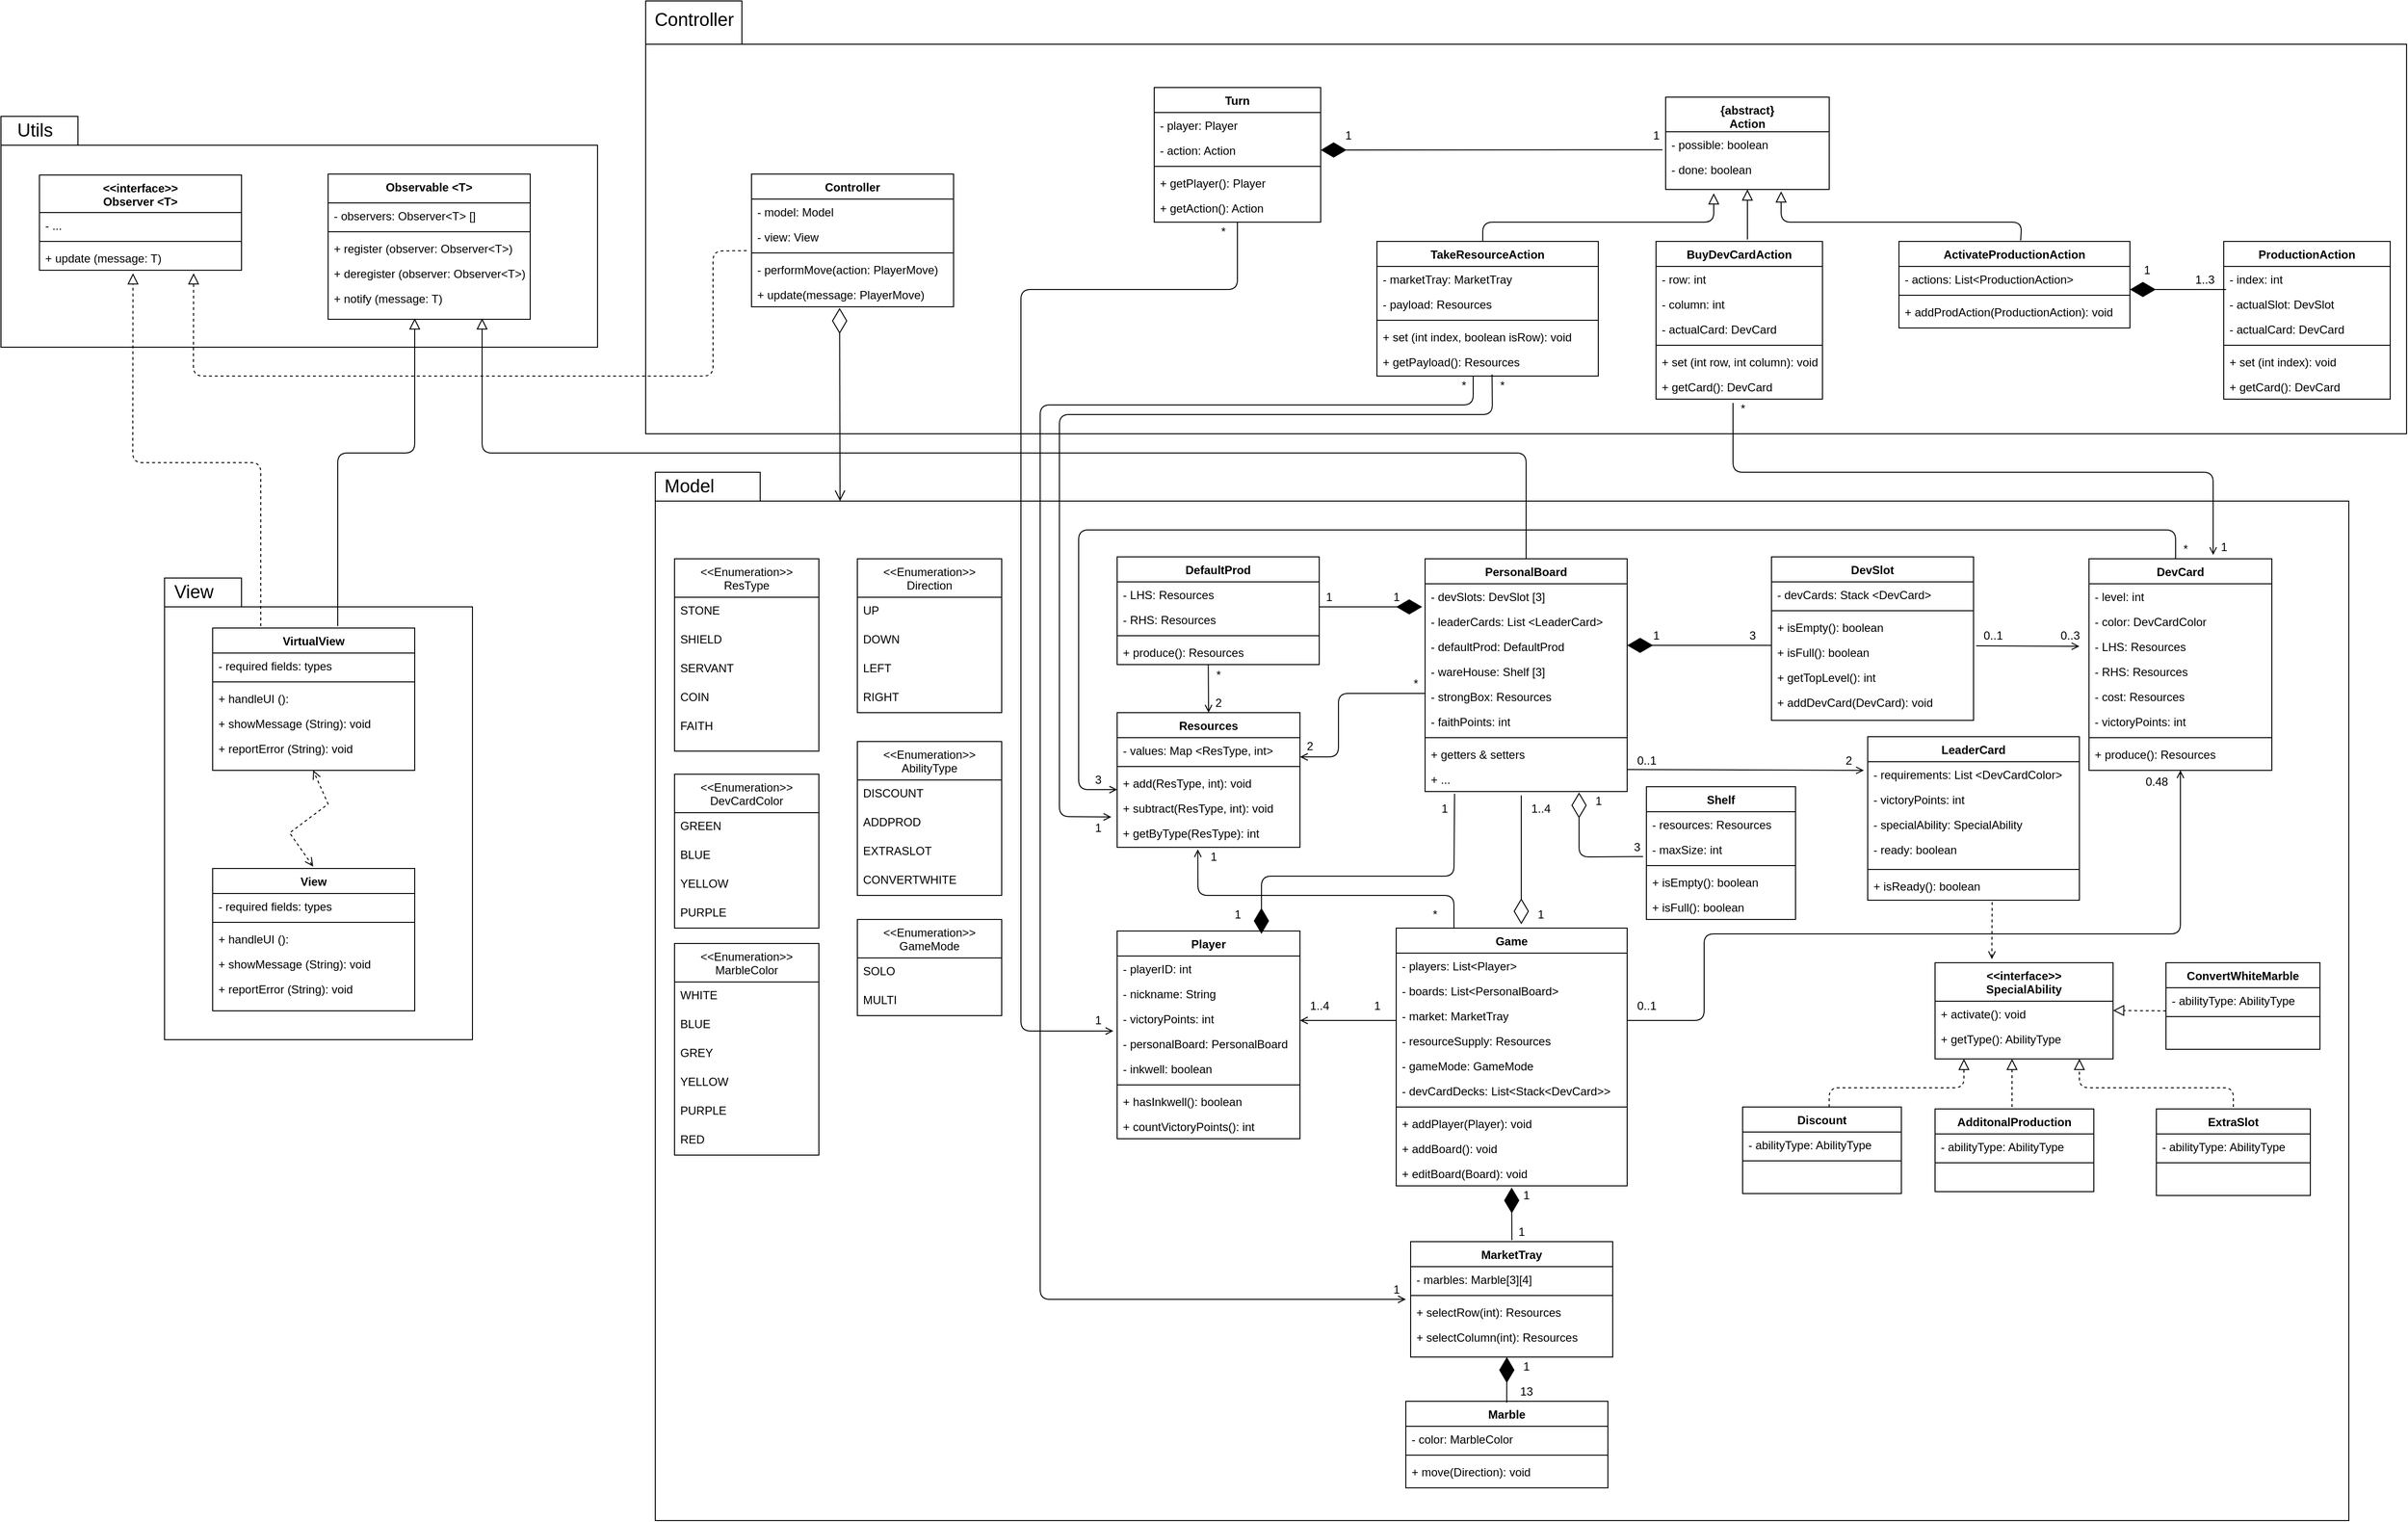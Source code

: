 <mxfile version="14.5.0" type="device"><diagram id="C5RBs43oDa-KdzZeNtuy" name="Page-1"><mxGraphModel dx="5041" dy="2416" grid="1" gridSize="10" guides="1" tooltips="1" connect="1" arrows="1" fold="1" page="1" pageScale="1" pageWidth="1169" pageHeight="827" math="0" shadow="0"><root><mxCell id="WIyWlLk6GJQsqaUBKTNV-0"/><mxCell id="WIyWlLk6GJQsqaUBKTNV-1" parent="WIyWlLk6GJQsqaUBKTNV-0"/><mxCell id="ChdNYhYzM9UG9Hum9UBd-117" value="" style="group" vertex="1" connectable="0" parent="WIyWlLk6GJQsqaUBKTNV-1"><mxGeometry x="-1150" y="-550" width="1830" height="450" as="geometry"/></mxCell><mxCell id="ChdNYhYzM9UG9Hum9UBd-109" value="" style="shape=folder;fontStyle=1;tabWidth=100;tabHeight=45;tabPosition=left;html=1;boundedLbl=1;" vertex="1" parent="ChdNYhYzM9UG9Hum9UBd-117"><mxGeometry width="1830" height="450" as="geometry"/></mxCell><mxCell id="ChdNYhYzM9UG9Hum9UBd-110" value="Controller" style="text;html=1;align=center;verticalAlign=middle;resizable=0;points=[];autosize=1;fontStyle=0;fontSize=19;" vertex="1" parent="ChdNYhYzM9UG9Hum9UBd-117"><mxGeometry y="5" width="100" height="30" as="geometry"/></mxCell><mxCell id="ChdNYhYzM9UG9Hum9UBd-114" value="" style="shape=folder;fontStyle=1;tabWidth=80;tabHeight=30;tabPosition=left;html=1;boundedLbl=1;fontSize=19;" vertex="1" parent="WIyWlLk6GJQsqaUBKTNV-1"><mxGeometry x="-1650" y="50" width="320" height="480" as="geometry"/></mxCell><mxCell id="ChdNYhYzM9UG9Hum9UBd-112" value="" style="shape=folder;fontStyle=1;tabWidth=80;tabHeight=30;tabPosition=left;html=1;boundedLbl=1;fontSize=19;" vertex="1" parent="WIyWlLk6GJQsqaUBKTNV-1"><mxGeometry x="-1820" y="-430" width="620" height="240" as="geometry"/></mxCell><mxCell id="xQJlDRoFPrVS4sR51G3T-3" value="" style="shape=folder;fontStyle=1;tabWidth=80;tabHeight=30;tabPosition=left;html=1;boundedLbl=1;" parent="WIyWlLk6GJQsqaUBKTNV-1" vertex="1"><mxGeometry x="-1140" y="-60" width="1760" height="1090" as="geometry"/></mxCell><mxCell id="zkfFHV4jXpPFQw0GAbJ--0" value="PersonalBoard" style="swimlane;fontStyle=1;align=center;verticalAlign=top;childLayout=stackLayout;horizontal=1;startSize=26;horizontalStack=0;resizeParent=1;resizeLast=0;collapsible=1;marginBottom=0;rounded=0;shadow=0;strokeWidth=1;" parent="WIyWlLk6GJQsqaUBKTNV-1" vertex="1"><mxGeometry x="-340" y="30" width="210" height="242" as="geometry"><mxRectangle x="230" y="140" width="160" height="26" as="alternateBounds"/></mxGeometry></mxCell><mxCell id="zkfFHV4jXpPFQw0GAbJ--1" value="- devSlots: DevSlot [3]" style="text;align=left;verticalAlign=top;spacingLeft=4;spacingRight=4;overflow=hidden;rotatable=0;points=[[0,0.5],[1,0.5]];portConstraint=eastwest;" parent="zkfFHV4jXpPFQw0GAbJ--0" vertex="1"><mxGeometry y="26" width="210" height="26" as="geometry"/></mxCell><mxCell id="JViH0_Ud2CTrV5WbSch8-22" value="- leaderCards: List &lt;LeaderCard&gt;" style="text;align=left;verticalAlign=top;spacingLeft=4;spacingRight=4;overflow=hidden;rotatable=0;points=[[0,0.5],[1,0.5]];portConstraint=eastwest;rounded=0;shadow=0;html=0;" parent="zkfFHV4jXpPFQw0GAbJ--0" vertex="1"><mxGeometry y="52" width="210" height="26" as="geometry"/></mxCell><mxCell id="zkfFHV4jXpPFQw0GAbJ--2" value="- defaultProd: DefaultProd" style="text;align=left;verticalAlign=top;spacingLeft=4;spacingRight=4;overflow=hidden;rotatable=0;points=[[0,0.5],[1,0.5]];portConstraint=eastwest;rounded=0;shadow=0;html=0;" parent="zkfFHV4jXpPFQw0GAbJ--0" vertex="1"><mxGeometry y="78" width="210" height="26" as="geometry"/></mxCell><mxCell id="zkfFHV4jXpPFQw0GAbJ--3" value="- wareHouse: Shelf [3]" style="text;align=left;verticalAlign=top;spacingLeft=4;spacingRight=4;overflow=hidden;rotatable=0;points=[[0,0.5],[1,0.5]];portConstraint=eastwest;rounded=0;shadow=0;html=0;" parent="zkfFHV4jXpPFQw0GAbJ--0" vertex="1"><mxGeometry y="104" width="210" height="26" as="geometry"/></mxCell><mxCell id="g4ZdWJ2Xis4L-yfPO50n-14" value="- strongBox: Resources" style="text;align=left;verticalAlign=top;spacingLeft=4;spacingRight=4;overflow=hidden;rotatable=0;points=[[0,0.5],[1,0.5]];portConstraint=eastwest;rounded=0;shadow=0;html=0;" parent="zkfFHV4jXpPFQw0GAbJ--0" vertex="1"><mxGeometry y="130" width="210" height="26" as="geometry"/></mxCell><mxCell id="g4ZdWJ2Xis4L-yfPO50n-23" value="- faithPoints: int" style="text;align=left;verticalAlign=top;spacingLeft=4;spacingRight=4;overflow=hidden;rotatable=0;points=[[0,0.5],[1,0.5]];portConstraint=eastwest;rounded=0;shadow=0;html=0;" parent="zkfFHV4jXpPFQw0GAbJ--0" vertex="1"><mxGeometry y="156" width="210" height="26" as="geometry"/></mxCell><mxCell id="zkfFHV4jXpPFQw0GAbJ--4" value="" style="line;html=1;strokeWidth=1;align=left;verticalAlign=middle;spacingTop=-1;spacingLeft=3;spacingRight=3;rotatable=0;labelPosition=right;points=[];portConstraint=eastwest;" parent="zkfFHV4jXpPFQw0GAbJ--0" vertex="1"><mxGeometry y="182" width="210" height="8" as="geometry"/></mxCell><mxCell id="zkfFHV4jXpPFQw0GAbJ--5" value="+ getters &amp; setters" style="text;align=left;verticalAlign=top;spacingLeft=4;spacingRight=4;overflow=hidden;rotatable=0;points=[[0,0.5],[1,0.5]];portConstraint=eastwest;" parent="zkfFHV4jXpPFQw0GAbJ--0" vertex="1"><mxGeometry y="190" width="210" height="26" as="geometry"/></mxCell><mxCell id="JViH0_Ud2CTrV5WbSch8-24" value="+ ..." style="text;align=left;verticalAlign=top;spacingLeft=4;spacingRight=4;overflow=hidden;rotatable=0;points=[[0,0.5],[1,0.5]];portConstraint=eastwest;" parent="zkfFHV4jXpPFQw0GAbJ--0" vertex="1"><mxGeometry y="216" width="210" height="26" as="geometry"/></mxCell><mxCell id="zkfFHV4jXpPFQw0GAbJ--17" value="Player" style="swimlane;fontStyle=1;align=center;verticalAlign=top;childLayout=stackLayout;horizontal=1;startSize=26;horizontalStack=0;resizeParent=1;resizeLast=0;collapsible=1;marginBottom=0;rounded=0;shadow=0;strokeWidth=1;" parent="WIyWlLk6GJQsqaUBKTNV-1" vertex="1"><mxGeometry x="-660" y="417" width="190" height="216" as="geometry"><mxRectangle x="550" y="140" width="160" height="26" as="alternateBounds"/></mxGeometry></mxCell><mxCell id="zkfFHV4jXpPFQw0GAbJ--18" value="- playerID: int" style="text;align=left;verticalAlign=top;spacingLeft=4;spacingRight=4;overflow=hidden;rotatable=0;points=[[0,0.5],[1,0.5]];portConstraint=eastwest;" parent="zkfFHV4jXpPFQw0GAbJ--17" vertex="1"><mxGeometry y="26" width="190" height="26" as="geometry"/></mxCell><mxCell id="zkfFHV4jXpPFQw0GAbJ--19" value="- nickname: String" style="text;align=left;verticalAlign=top;spacingLeft=4;spacingRight=4;overflow=hidden;rotatable=0;points=[[0,0.5],[1,0.5]];portConstraint=eastwest;rounded=0;shadow=0;html=0;" parent="zkfFHV4jXpPFQw0GAbJ--17" vertex="1"><mxGeometry y="52" width="190" height="26" as="geometry"/></mxCell><mxCell id="zkfFHV4jXpPFQw0GAbJ--20" value="- victoryPoints: int" style="text;align=left;verticalAlign=top;spacingLeft=4;spacingRight=4;overflow=hidden;rotatable=0;points=[[0,0.5],[1,0.5]];portConstraint=eastwest;rounded=0;shadow=0;html=0;" parent="zkfFHV4jXpPFQw0GAbJ--17" vertex="1"><mxGeometry y="78" width="190" height="26" as="geometry"/></mxCell><mxCell id="g4ZdWJ2Xis4L-yfPO50n-3" value="- personalBoard: PersonalBoard" style="text;align=left;verticalAlign=top;spacingLeft=4;spacingRight=4;overflow=hidden;rotatable=0;points=[[0,0.5],[1,0.5]];portConstraint=eastwest;rounded=0;shadow=0;html=0;" parent="zkfFHV4jXpPFQw0GAbJ--17" vertex="1"><mxGeometry y="104" width="190" height="26" as="geometry"/></mxCell><mxCell id="g4ZdWJ2Xis4L-yfPO50n-4" value="- inkwell: boolean" style="text;align=left;verticalAlign=top;spacingLeft=4;spacingRight=4;overflow=hidden;rotatable=0;points=[[0,0.5],[1,0.5]];portConstraint=eastwest;rounded=0;shadow=0;html=0;" parent="zkfFHV4jXpPFQw0GAbJ--17" vertex="1"><mxGeometry y="130" width="190" height="26" as="geometry"/></mxCell><mxCell id="zkfFHV4jXpPFQw0GAbJ--23" value="" style="line;html=1;strokeWidth=1;align=left;verticalAlign=middle;spacingTop=-1;spacingLeft=3;spacingRight=3;rotatable=0;labelPosition=right;points=[];portConstraint=eastwest;" parent="zkfFHV4jXpPFQw0GAbJ--17" vertex="1"><mxGeometry y="156" width="190" height="8" as="geometry"/></mxCell><mxCell id="zkfFHV4jXpPFQw0GAbJ--24" value="+ hasInkwell(): boolean" style="text;align=left;verticalAlign=top;spacingLeft=4;spacingRight=4;overflow=hidden;rotatable=0;points=[[0,0.5],[1,0.5]];portConstraint=eastwest;" parent="zkfFHV4jXpPFQw0GAbJ--17" vertex="1"><mxGeometry y="164" width="190" height="26" as="geometry"/></mxCell><mxCell id="g4ZdWJ2Xis4L-yfPO50n-71" value="+ countVictoryPoints(): int" style="text;align=left;verticalAlign=top;spacingLeft=4;spacingRight=4;overflow=hidden;rotatable=0;points=[[0,0.5],[1,0.5]];portConstraint=eastwest;" parent="zkfFHV4jXpPFQw0GAbJ--17" vertex="1"><mxGeometry y="190" width="190" height="26" as="geometry"/></mxCell><mxCell id="g4ZdWJ2Xis4L-yfPO50n-6" value="DevSlot" style="swimlane;fontStyle=1;align=center;verticalAlign=top;childLayout=stackLayout;horizontal=1;startSize=26;horizontalStack=0;resizeParent=1;resizeLast=0;collapsible=1;marginBottom=0;rounded=0;shadow=0;strokeWidth=1;" parent="WIyWlLk6GJQsqaUBKTNV-1" vertex="1"><mxGeometry x="20" y="28" width="210" height="170" as="geometry"><mxRectangle x="230" y="140" width="160" height="26" as="alternateBounds"/></mxGeometry></mxCell><mxCell id="g4ZdWJ2Xis4L-yfPO50n-7" value="- devCards: Stack &lt;DevCard&gt;" style="text;align=left;verticalAlign=top;spacingLeft=4;spacingRight=4;overflow=hidden;rotatable=0;points=[[0,0.5],[1,0.5]];portConstraint=eastwest;" parent="g4ZdWJ2Xis4L-yfPO50n-6" vertex="1"><mxGeometry y="26" width="210" height="26" as="geometry"/></mxCell><mxCell id="g4ZdWJ2Xis4L-yfPO50n-10" value="" style="line;html=1;strokeWidth=1;align=left;verticalAlign=middle;spacingTop=-1;spacingLeft=3;spacingRight=3;rotatable=0;labelPosition=right;points=[];portConstraint=eastwest;" parent="g4ZdWJ2Xis4L-yfPO50n-6" vertex="1"><mxGeometry y="52" width="210" height="8" as="geometry"/></mxCell><mxCell id="g4ZdWJ2Xis4L-yfPO50n-11" value="+ isEmpty(): boolean" style="text;align=left;verticalAlign=top;spacingLeft=4;spacingRight=4;overflow=hidden;rotatable=0;points=[[0,0.5],[1,0.5]];portConstraint=eastwest;" parent="g4ZdWJ2Xis4L-yfPO50n-6" vertex="1"><mxGeometry y="60" width="210" height="26" as="geometry"/></mxCell><mxCell id="g4ZdWJ2Xis4L-yfPO50n-12" value="+ isFull(): boolean" style="text;align=left;verticalAlign=top;spacingLeft=4;spacingRight=4;overflow=hidden;rotatable=0;points=[[0,0.5],[1,0.5]];portConstraint=eastwest;" parent="g4ZdWJ2Xis4L-yfPO50n-6" vertex="1"><mxGeometry y="86" width="210" height="26" as="geometry"/></mxCell><mxCell id="g4ZdWJ2Xis4L-yfPO50n-13" value="+ getTopLevel(): int" style="text;align=left;verticalAlign=top;spacingLeft=4;spacingRight=4;overflow=hidden;rotatable=0;points=[[0,0.5],[1,0.5]];portConstraint=eastwest;" parent="g4ZdWJ2Xis4L-yfPO50n-6" vertex="1"><mxGeometry y="112" width="210" height="26" as="geometry"/></mxCell><mxCell id="g4ZdWJ2Xis4L-yfPO50n-67" value="+ addDevCard(DevCard): void" style="text;align=left;verticalAlign=top;spacingLeft=4;spacingRight=4;overflow=hidden;rotatable=0;points=[[0,0.5],[1,0.5]];portConstraint=eastwest;" parent="g4ZdWJ2Xis4L-yfPO50n-6" vertex="1"><mxGeometry y="138" width="210" height="26" as="geometry"/></mxCell><mxCell id="g4ZdWJ2Xis4L-yfPO50n-15" value="DevCard" style="swimlane;fontStyle=1;align=center;verticalAlign=top;childLayout=stackLayout;horizontal=1;startSize=26;horizontalStack=0;resizeParent=1;resizeLast=0;collapsible=1;marginBottom=0;rounded=0;shadow=0;strokeWidth=1;" parent="WIyWlLk6GJQsqaUBKTNV-1" vertex="1"><mxGeometry x="350" y="30" width="190" height="220" as="geometry"><mxRectangle x="550" y="140" width="160" height="26" as="alternateBounds"/></mxGeometry></mxCell><mxCell id="g4ZdWJ2Xis4L-yfPO50n-16" value="- level: int" style="text;align=left;verticalAlign=top;spacingLeft=4;spacingRight=4;overflow=hidden;rotatable=0;points=[[0,0.5],[1,0.5]];portConstraint=eastwest;" parent="g4ZdWJ2Xis4L-yfPO50n-15" vertex="1"><mxGeometry y="26" width="190" height="26" as="geometry"/></mxCell><mxCell id="g4ZdWJ2Xis4L-yfPO50n-55" value="- color: DevCardColor" style="text;align=left;verticalAlign=top;spacingLeft=4;spacingRight=4;overflow=hidden;rotatable=0;points=[[0,0.5],[1,0.5]];portConstraint=eastwest;" parent="g4ZdWJ2Xis4L-yfPO50n-15" vertex="1"><mxGeometry y="52" width="190" height="26" as="geometry"/></mxCell><mxCell id="g4ZdWJ2Xis4L-yfPO50n-17" value="- LHS: Resources" style="text;align=left;verticalAlign=top;spacingLeft=4;spacingRight=4;overflow=hidden;rotatable=0;points=[[0,0.5],[1,0.5]];portConstraint=eastwest;rounded=0;shadow=0;html=0;" parent="g4ZdWJ2Xis4L-yfPO50n-15" vertex="1"><mxGeometry y="78" width="190" height="26" as="geometry"/></mxCell><mxCell id="g4ZdWJ2Xis4L-yfPO50n-18" value="- RHS: Resources" style="text;align=left;verticalAlign=top;spacingLeft=4;spacingRight=4;overflow=hidden;rotatable=0;points=[[0,0.5],[1,0.5]];portConstraint=eastwest;rounded=0;shadow=0;html=0;" parent="g4ZdWJ2Xis4L-yfPO50n-15" vertex="1"><mxGeometry y="104" width="190" height="26" as="geometry"/></mxCell><mxCell id="g4ZdWJ2Xis4L-yfPO50n-19" value="- cost: Resources " style="text;align=left;verticalAlign=top;spacingLeft=4;spacingRight=4;overflow=hidden;rotatable=0;points=[[0,0.5],[1,0.5]];portConstraint=eastwest;rounded=0;shadow=0;html=0;" parent="g4ZdWJ2Xis4L-yfPO50n-15" vertex="1"><mxGeometry y="130" width="190" height="26" as="geometry"/></mxCell><mxCell id="g4ZdWJ2Xis4L-yfPO50n-20" value="- victoryPoints: int" style="text;align=left;verticalAlign=top;spacingLeft=4;spacingRight=4;overflow=hidden;rotatable=0;points=[[0,0.5],[1,0.5]];portConstraint=eastwest;rounded=0;shadow=0;html=0;" parent="g4ZdWJ2Xis4L-yfPO50n-15" vertex="1"><mxGeometry y="156" width="190" height="26" as="geometry"/></mxCell><mxCell id="g4ZdWJ2Xis4L-yfPO50n-21" value="" style="line;html=1;strokeWidth=1;align=left;verticalAlign=middle;spacingTop=-1;spacingLeft=3;spacingRight=3;rotatable=0;labelPosition=right;points=[];portConstraint=eastwest;" parent="g4ZdWJ2Xis4L-yfPO50n-15" vertex="1"><mxGeometry y="182" width="190" height="8" as="geometry"/></mxCell><mxCell id="g4ZdWJ2Xis4L-yfPO50n-65" value="+ produce(): Resources" style="text;align=left;verticalAlign=top;spacingLeft=4;spacingRight=4;overflow=hidden;rotatable=0;points=[[0,0.5],[1,0.5]];portConstraint=eastwest;" parent="g4ZdWJ2Xis4L-yfPO50n-15" vertex="1"><mxGeometry y="190" width="190" height="26" as="geometry"/></mxCell><mxCell id="g4ZdWJ2Xis4L-yfPO50n-29" value="Resources" style="swimlane;fontStyle=1;align=center;verticalAlign=top;childLayout=stackLayout;horizontal=1;startSize=26;horizontalStack=0;resizeParent=1;resizeLast=0;collapsible=1;marginBottom=0;rounded=0;shadow=0;strokeWidth=1;" parent="WIyWlLk6GJQsqaUBKTNV-1" vertex="1"><mxGeometry x="-660" y="190" width="190" height="140" as="geometry"><mxRectangle x="550" y="140" width="160" height="26" as="alternateBounds"/></mxGeometry></mxCell><mxCell id="JViH0_Ud2CTrV5WbSch8-32" value="" style="endArrow=none;endFill=0;endSize=24;html=1;startArrow=open;startFill=0;" parent="g4ZdWJ2Xis4L-yfPO50n-29" edge="1"><mxGeometry width="160" relative="1" as="geometry"><mxPoint x="95" as="sourcePoint"/><mxPoint x="94.7" y="-50" as="targetPoint"/></mxGeometry></mxCell><mxCell id="g4ZdWJ2Xis4L-yfPO50n-30" value="- values: Map &lt;ResType, int&gt;" style="text;align=left;verticalAlign=top;spacingLeft=4;spacingRight=4;overflow=hidden;rotatable=0;points=[[0,0.5],[1,0.5]];portConstraint=eastwest;" parent="g4ZdWJ2Xis4L-yfPO50n-29" vertex="1"><mxGeometry y="26" width="190" height="26" as="geometry"/></mxCell><mxCell id="g4ZdWJ2Xis4L-yfPO50n-35" value="" style="line;html=1;strokeWidth=1;align=left;verticalAlign=middle;spacingTop=-1;spacingLeft=3;spacingRight=3;rotatable=0;labelPosition=right;points=[];portConstraint=eastwest;" parent="g4ZdWJ2Xis4L-yfPO50n-29" vertex="1"><mxGeometry y="52" width="190" height="8" as="geometry"/></mxCell><mxCell id="g4ZdWJ2Xis4L-yfPO50n-36" value="+ add(ResType, int): void" style="text;align=left;verticalAlign=top;spacingLeft=4;spacingRight=4;overflow=hidden;rotatable=0;points=[[0,0.5],[1,0.5]];portConstraint=eastwest;" parent="g4ZdWJ2Xis4L-yfPO50n-29" vertex="1"><mxGeometry y="60" width="190" height="26" as="geometry"/></mxCell><mxCell id="g4ZdWJ2Xis4L-yfPO50n-38" value="+ subtract(ResType, int): void" style="text;align=left;verticalAlign=top;spacingLeft=4;spacingRight=4;overflow=hidden;rotatable=0;points=[[0,0.5],[1,0.5]];portConstraint=eastwest;" parent="g4ZdWJ2Xis4L-yfPO50n-29" vertex="1"><mxGeometry y="86" width="190" height="26" as="geometry"/></mxCell><mxCell id="g4ZdWJ2Xis4L-yfPO50n-37" value="+ getByType(ResType): int" style="text;align=left;verticalAlign=top;spacingLeft=4;spacingRight=4;overflow=hidden;rotatable=0;points=[[0,0.5],[1,0.5]];portConstraint=eastwest;" parent="g4ZdWJ2Xis4L-yfPO50n-29" vertex="1"><mxGeometry y="112" width="190" height="26" as="geometry"/></mxCell><mxCell id="g4ZdWJ2Xis4L-yfPO50n-39" value="&lt;&lt;Enumeration&gt;&gt;&#10;ResType" style="swimlane;fontStyle=0;align=center;verticalAlign=top;childLayout=stackLayout;horizontal=1;startSize=40;horizontalStack=0;resizeParent=1;resizeLast=0;collapsible=1;marginBottom=0;rounded=0;shadow=0;strokeWidth=1;" parent="WIyWlLk6GJQsqaUBKTNV-1" vertex="1"><mxGeometry x="-1120" y="30" width="150" height="200" as="geometry"><mxRectangle x="550" y="140" width="160" height="26" as="alternateBounds"/></mxGeometry></mxCell><mxCell id="g4ZdWJ2Xis4L-yfPO50n-40" value="STONE" style="text;align=left;verticalAlign=top;spacingLeft=4;spacingRight=4;overflow=hidden;rotatable=0;points=[[0,0.5],[1,0.5]];portConstraint=eastwest;" parent="g4ZdWJ2Xis4L-yfPO50n-39" vertex="1"><mxGeometry y="40" width="150" height="30" as="geometry"/></mxCell><mxCell id="g4ZdWJ2Xis4L-yfPO50n-45" value="SHIELD" style="text;align=left;verticalAlign=top;spacingLeft=4;spacingRight=4;overflow=hidden;rotatable=0;points=[[0,0.5],[1,0.5]];portConstraint=eastwest;" parent="g4ZdWJ2Xis4L-yfPO50n-39" vertex="1"><mxGeometry y="70" width="150" height="30" as="geometry"/></mxCell><mxCell id="g4ZdWJ2Xis4L-yfPO50n-46" value="SERVANT" style="text;align=left;verticalAlign=top;spacingLeft=4;spacingRight=4;overflow=hidden;rotatable=0;points=[[0,0.5],[1,0.5]];portConstraint=eastwest;" parent="g4ZdWJ2Xis4L-yfPO50n-39" vertex="1"><mxGeometry y="100" width="150" height="30" as="geometry"/></mxCell><mxCell id="g4ZdWJ2Xis4L-yfPO50n-47" value="COIN" style="text;align=left;verticalAlign=top;spacingLeft=4;spacingRight=4;overflow=hidden;rotatable=0;points=[[0,0.5],[1,0.5]];portConstraint=eastwest;" parent="g4ZdWJ2Xis4L-yfPO50n-39" vertex="1"><mxGeometry y="130" width="150" height="30" as="geometry"/></mxCell><mxCell id="g4ZdWJ2Xis4L-yfPO50n-48" value="FAITH" style="text;align=left;verticalAlign=top;spacingLeft=4;spacingRight=4;overflow=hidden;rotatable=0;points=[[0,0.5],[1,0.5]];portConstraint=eastwest;" parent="g4ZdWJ2Xis4L-yfPO50n-39" vertex="1"><mxGeometry y="160" width="150" height="30" as="geometry"/></mxCell><mxCell id="g4ZdWJ2Xis4L-yfPO50n-49" value="&lt;&lt;Enumeration&gt;&gt;&#10;DevCardColor" style="swimlane;fontStyle=0;align=center;verticalAlign=top;childLayout=stackLayout;horizontal=1;startSize=40;horizontalStack=0;resizeParent=1;resizeLast=0;collapsible=1;marginBottom=0;rounded=0;shadow=0;strokeWidth=1;" parent="WIyWlLk6GJQsqaUBKTNV-1" vertex="1"><mxGeometry x="-1120" y="254" width="150" height="160" as="geometry"><mxRectangle x="550" y="140" width="160" height="26" as="alternateBounds"/></mxGeometry></mxCell><mxCell id="g4ZdWJ2Xis4L-yfPO50n-50" value="GREEN" style="text;align=left;verticalAlign=top;spacingLeft=4;spacingRight=4;overflow=hidden;rotatable=0;points=[[0,0.5],[1,0.5]];portConstraint=eastwest;" parent="g4ZdWJ2Xis4L-yfPO50n-49" vertex="1"><mxGeometry y="40" width="150" height="30" as="geometry"/></mxCell><mxCell id="g4ZdWJ2Xis4L-yfPO50n-51" value="BLUE" style="text;align=left;verticalAlign=top;spacingLeft=4;spacingRight=4;overflow=hidden;rotatable=0;points=[[0,0.5],[1,0.5]];portConstraint=eastwest;" parent="g4ZdWJ2Xis4L-yfPO50n-49" vertex="1"><mxGeometry y="70" width="150" height="30" as="geometry"/></mxCell><mxCell id="g4ZdWJ2Xis4L-yfPO50n-52" value="YELLOW" style="text;align=left;verticalAlign=top;spacingLeft=4;spacingRight=4;overflow=hidden;rotatable=0;points=[[0,0.5],[1,0.5]];portConstraint=eastwest;" parent="g4ZdWJ2Xis4L-yfPO50n-49" vertex="1"><mxGeometry y="100" width="150" height="30" as="geometry"/></mxCell><mxCell id="g4ZdWJ2Xis4L-yfPO50n-53" value="PURPLE" style="text;align=left;verticalAlign=top;spacingLeft=4;spacingRight=4;overflow=hidden;rotatable=0;points=[[0,0.5],[1,0.5]];portConstraint=eastwest;" parent="g4ZdWJ2Xis4L-yfPO50n-49" vertex="1"><mxGeometry y="130" width="150" height="30" as="geometry"/></mxCell><mxCell id="g4ZdWJ2Xis4L-yfPO50n-56" value="LeaderCard" style="swimlane;fontStyle=1;align=center;verticalAlign=top;childLayout=stackLayout;horizontal=1;startSize=26;horizontalStack=0;resizeParent=1;resizeLast=0;collapsible=1;marginBottom=0;rounded=0;shadow=0;strokeWidth=1;" parent="WIyWlLk6GJQsqaUBKTNV-1" vertex="1"><mxGeometry x="120" y="215" width="220" height="170" as="geometry"><mxRectangle x="550" y="140" width="160" height="26" as="alternateBounds"/></mxGeometry></mxCell><mxCell id="g4ZdWJ2Xis4L-yfPO50n-57" value="- requirements: List &lt;DevCardColor&gt;" style="text;align=left;verticalAlign=top;spacingLeft=4;spacingRight=4;overflow=hidden;rotatable=0;points=[[0,0.5],[1,0.5]];portConstraint=eastwest;" parent="g4ZdWJ2Xis4L-yfPO50n-56" vertex="1"><mxGeometry y="26" width="220" height="26" as="geometry"/></mxCell><mxCell id="g4ZdWJ2Xis4L-yfPO50n-58" value="- victoryPoints: int" style="text;align=left;verticalAlign=top;spacingLeft=4;spacingRight=4;overflow=hidden;rotatable=0;points=[[0,0.5],[1,0.5]];portConstraint=eastwest;" parent="g4ZdWJ2Xis4L-yfPO50n-56" vertex="1"><mxGeometry y="52" width="220" height="26" as="geometry"/></mxCell><mxCell id="g4ZdWJ2Xis4L-yfPO50n-62" value="- specialAbility: SpecialAbility" style="text;align=left;verticalAlign=top;spacingLeft=4;spacingRight=4;overflow=hidden;rotatable=0;points=[[0,0.5],[1,0.5]];portConstraint=eastwest;rounded=0;shadow=0;html=0;" parent="g4ZdWJ2Xis4L-yfPO50n-56" vertex="1"><mxGeometry y="78" width="220" height="26" as="geometry"/></mxCell><mxCell id="g4ZdWJ2Xis4L-yfPO50n-72" value="- ready: boolean" style="text;align=left;verticalAlign=top;spacingLeft=4;spacingRight=4;overflow=hidden;rotatable=0;points=[[0,0.5],[1,0.5]];portConstraint=eastwest;rounded=0;shadow=0;html=0;" parent="g4ZdWJ2Xis4L-yfPO50n-56" vertex="1"><mxGeometry y="104" width="220" height="30" as="geometry"/></mxCell><mxCell id="g4ZdWJ2Xis4L-yfPO50n-63" value="" style="line;html=1;strokeWidth=1;align=left;verticalAlign=middle;spacingTop=-1;spacingLeft=3;spacingRight=3;rotatable=0;labelPosition=right;points=[];portConstraint=eastwest;" parent="g4ZdWJ2Xis4L-yfPO50n-56" vertex="1"><mxGeometry y="134" width="220" height="8" as="geometry"/></mxCell><mxCell id="g4ZdWJ2Xis4L-yfPO50n-64" value="+ isReady(): boolean" style="text;align=left;verticalAlign=top;spacingLeft=4;spacingRight=4;overflow=hidden;rotatable=0;points=[[0,0.5],[1,0.5]];portConstraint=eastwest;" parent="g4ZdWJ2Xis4L-yfPO50n-56" vertex="1"><mxGeometry y="142" width="220" height="26" as="geometry"/></mxCell><mxCell id="g4ZdWJ2Xis4L-yfPO50n-74" value="&lt;&lt;interface&gt;&gt;&#10;SpecialAbility" style="swimlane;fontStyle=1;align=center;verticalAlign=top;childLayout=stackLayout;horizontal=1;startSize=40;horizontalStack=0;resizeParent=1;resizeLast=0;collapsible=1;marginBottom=0;rounded=0;shadow=0;strokeWidth=1;" parent="WIyWlLk6GJQsqaUBKTNV-1" vertex="1"><mxGeometry x="190" y="450" width="185" height="100" as="geometry"><mxRectangle x="550" y="140" width="160" height="26" as="alternateBounds"/></mxGeometry></mxCell><mxCell id="g4ZdWJ2Xis4L-yfPO50n-81" value="+ activate(): void" style="text;align=left;verticalAlign=top;spacingLeft=4;spacingRight=4;overflow=hidden;rotatable=0;points=[[0,0.5],[1,0.5]];portConstraint=eastwest;" parent="g4ZdWJ2Xis4L-yfPO50n-74" vertex="1"><mxGeometry y="40" width="185" height="26" as="geometry"/></mxCell><mxCell id="g4ZdWJ2Xis4L-yfPO50n-110" value="+ getType(): AbilityType" style="text;align=left;verticalAlign=top;spacingLeft=4;spacingRight=4;overflow=hidden;rotatable=0;points=[[0,0.5],[1,0.5]];portConstraint=eastwest;" parent="g4ZdWJ2Xis4L-yfPO50n-74" vertex="1"><mxGeometry y="66" width="185" height="26" as="geometry"/></mxCell><mxCell id="g4ZdWJ2Xis4L-yfPO50n-82" value="&lt;&lt;Enumeration&gt;&gt;&#10;AbilityType" style="swimlane;fontStyle=0;align=center;verticalAlign=top;childLayout=stackLayout;horizontal=1;startSize=40;horizontalStack=0;resizeParent=1;resizeLast=0;collapsible=1;marginBottom=0;rounded=0;shadow=0;strokeWidth=1;" parent="WIyWlLk6GJQsqaUBKTNV-1" vertex="1"><mxGeometry x="-930" y="220" width="150" height="160" as="geometry"><mxRectangle x="550" y="140" width="160" height="26" as="alternateBounds"/></mxGeometry></mxCell><mxCell id="g4ZdWJ2Xis4L-yfPO50n-83" value="DISCOUNT" style="text;align=left;verticalAlign=top;spacingLeft=4;spacingRight=4;overflow=hidden;rotatable=0;points=[[0,0.5],[1,0.5]];portConstraint=eastwest;" parent="g4ZdWJ2Xis4L-yfPO50n-82" vertex="1"><mxGeometry y="40" width="150" height="30" as="geometry"/></mxCell><mxCell id="g4ZdWJ2Xis4L-yfPO50n-84" value="ADDPROD" style="text;align=left;verticalAlign=top;spacingLeft=4;spacingRight=4;overflow=hidden;rotatable=0;points=[[0,0.5],[1,0.5]];portConstraint=eastwest;" parent="g4ZdWJ2Xis4L-yfPO50n-82" vertex="1"><mxGeometry y="70" width="150" height="30" as="geometry"/></mxCell><mxCell id="g4ZdWJ2Xis4L-yfPO50n-85" value="EXTRASLOT" style="text;align=left;verticalAlign=top;spacingLeft=4;spacingRight=4;overflow=hidden;rotatable=0;points=[[0,0.5],[1,0.5]];portConstraint=eastwest;" parent="g4ZdWJ2Xis4L-yfPO50n-82" vertex="1"><mxGeometry y="100" width="150" height="30" as="geometry"/></mxCell><mxCell id="g4ZdWJ2Xis4L-yfPO50n-94" value="CONVERTWHITE" style="text;align=left;verticalAlign=top;spacingLeft=4;spacingRight=4;overflow=hidden;rotatable=0;points=[[0,0.5],[1,0.5]];portConstraint=eastwest;" parent="g4ZdWJ2Xis4L-yfPO50n-82" vertex="1"><mxGeometry y="130" width="150" height="30" as="geometry"/></mxCell><mxCell id="g4ZdWJ2Xis4L-yfPO50n-87" value="Discount" style="swimlane;fontStyle=1;align=center;verticalAlign=top;childLayout=stackLayout;horizontal=1;startSize=26;horizontalStack=0;resizeParent=1;resizeLast=0;collapsible=1;marginBottom=0;rounded=0;shadow=0;strokeWidth=1;" parent="WIyWlLk6GJQsqaUBKTNV-1" vertex="1"><mxGeometry x="-10" y="600" width="165" height="90" as="geometry"><mxRectangle x="550" y="140" width="160" height="26" as="alternateBounds"/></mxGeometry></mxCell><mxCell id="g4ZdWJ2Xis4L-yfPO50n-88" value="- abilityType: AbilityType" style="text;align=left;verticalAlign=top;spacingLeft=4;spacingRight=4;overflow=hidden;rotatable=0;points=[[0,0.5],[1,0.5]];portConstraint=eastwest;" parent="g4ZdWJ2Xis4L-yfPO50n-87" vertex="1"><mxGeometry y="26" width="165" height="26" as="geometry"/></mxCell><mxCell id="g4ZdWJ2Xis4L-yfPO50n-89" value="" style="line;html=1;strokeWidth=1;align=left;verticalAlign=middle;spacingTop=-1;spacingLeft=3;spacingRight=3;rotatable=0;labelPosition=right;points=[];portConstraint=eastwest;" parent="g4ZdWJ2Xis4L-yfPO50n-87" vertex="1"><mxGeometry y="52" width="165" height="8" as="geometry"/></mxCell><mxCell id="g4ZdWJ2Xis4L-yfPO50n-90" value=" " style="text;align=left;verticalAlign=top;spacingLeft=4;spacingRight=4;overflow=hidden;rotatable=0;points=[[0,0.5],[1,0.5]];portConstraint=eastwest;" parent="g4ZdWJ2Xis4L-yfPO50n-87" vertex="1"><mxGeometry y="60" width="165" height="26" as="geometry"/></mxCell><mxCell id="g4ZdWJ2Xis4L-yfPO50n-97" value="AdditonalProduction" style="swimlane;fontStyle=1;align=center;verticalAlign=top;childLayout=stackLayout;horizontal=1;startSize=26;horizontalStack=0;resizeParent=1;resizeLast=0;collapsible=1;marginBottom=0;rounded=0;shadow=0;strokeWidth=1;" parent="WIyWlLk6GJQsqaUBKTNV-1" vertex="1"><mxGeometry x="190" y="602" width="165" height="86" as="geometry"><mxRectangle x="550" y="140" width="160" height="26" as="alternateBounds"/></mxGeometry></mxCell><mxCell id="g4ZdWJ2Xis4L-yfPO50n-98" value="- abilityType: AbilityType" style="text;align=left;verticalAlign=top;spacingLeft=4;spacingRight=4;overflow=hidden;rotatable=0;points=[[0,0.5],[1,0.5]];portConstraint=eastwest;" parent="g4ZdWJ2Xis4L-yfPO50n-97" vertex="1"><mxGeometry y="26" width="165" height="26" as="geometry"/></mxCell><mxCell id="g4ZdWJ2Xis4L-yfPO50n-99" value="" style="line;html=1;strokeWidth=1;align=left;verticalAlign=middle;spacingTop=-1;spacingLeft=3;spacingRight=3;rotatable=0;labelPosition=right;points=[];portConstraint=eastwest;" parent="g4ZdWJ2Xis4L-yfPO50n-97" vertex="1"><mxGeometry y="52" width="165" height="8" as="geometry"/></mxCell><mxCell id="g4ZdWJ2Xis4L-yfPO50n-100" value=" " style="text;align=left;verticalAlign=top;spacingLeft=4;spacingRight=4;overflow=hidden;rotatable=0;points=[[0,0.5],[1,0.5]];portConstraint=eastwest;" parent="g4ZdWJ2Xis4L-yfPO50n-97" vertex="1"><mxGeometry y="60" width="165" height="26" as="geometry"/></mxCell><mxCell id="g4ZdWJ2Xis4L-yfPO50n-101" value="ConvertWhiteMarble" style="swimlane;fontStyle=1;align=center;verticalAlign=top;childLayout=stackLayout;horizontal=1;startSize=26;horizontalStack=0;resizeParent=1;resizeLast=0;collapsible=1;marginBottom=0;rounded=0;shadow=0;strokeWidth=1;" parent="WIyWlLk6GJQsqaUBKTNV-1" vertex="1"><mxGeometry x="430" y="450" width="160" height="90" as="geometry"><mxRectangle x="550" y="140" width="160" height="26" as="alternateBounds"/></mxGeometry></mxCell><mxCell id="g4ZdWJ2Xis4L-yfPO50n-102" value="- abilityType: AbilityType" style="text;align=left;verticalAlign=top;spacingLeft=4;spacingRight=4;overflow=hidden;rotatable=0;points=[[0,0.5],[1,0.5]];portConstraint=eastwest;" parent="g4ZdWJ2Xis4L-yfPO50n-101" vertex="1"><mxGeometry y="26" width="160" height="26" as="geometry"/></mxCell><mxCell id="g4ZdWJ2Xis4L-yfPO50n-103" value="" style="line;html=1;strokeWidth=1;align=left;verticalAlign=middle;spacingTop=-1;spacingLeft=3;spacingRight=3;rotatable=0;labelPosition=right;points=[];portConstraint=eastwest;" parent="g4ZdWJ2Xis4L-yfPO50n-101" vertex="1"><mxGeometry y="52" width="160" height="8" as="geometry"/></mxCell><mxCell id="g4ZdWJ2Xis4L-yfPO50n-104" value=" " style="text;align=left;verticalAlign=top;spacingLeft=4;spacingRight=4;overflow=hidden;rotatable=0;points=[[0,0.5],[1,0.5]];portConstraint=eastwest;" parent="g4ZdWJ2Xis4L-yfPO50n-101" vertex="1"><mxGeometry y="60" width="160" height="26" as="geometry"/></mxCell><mxCell id="g4ZdWJ2Xis4L-yfPO50n-105" value="ExtraSlot" style="swimlane;fontStyle=1;align=center;verticalAlign=top;childLayout=stackLayout;horizontal=1;startSize=26;horizontalStack=0;resizeParent=1;resizeLast=0;collapsible=1;marginBottom=0;rounded=0;shadow=0;strokeWidth=1;" parent="WIyWlLk6GJQsqaUBKTNV-1" vertex="1"><mxGeometry x="420" y="602" width="160" height="90" as="geometry"><mxRectangle x="550" y="140" width="160" height="26" as="alternateBounds"/></mxGeometry></mxCell><mxCell id="g4ZdWJ2Xis4L-yfPO50n-106" value="- abilityType: AbilityType" style="text;align=left;verticalAlign=top;spacingLeft=4;spacingRight=4;overflow=hidden;rotatable=0;points=[[0,0.5],[1,0.5]];portConstraint=eastwest;" parent="g4ZdWJ2Xis4L-yfPO50n-105" vertex="1"><mxGeometry y="26" width="160" height="26" as="geometry"/></mxCell><mxCell id="g4ZdWJ2Xis4L-yfPO50n-107" value="" style="line;html=1;strokeWidth=1;align=left;verticalAlign=middle;spacingTop=-1;spacingLeft=3;spacingRight=3;rotatable=0;labelPosition=right;points=[];portConstraint=eastwest;" parent="g4ZdWJ2Xis4L-yfPO50n-105" vertex="1"><mxGeometry y="52" width="160" height="8" as="geometry"/></mxCell><mxCell id="g4ZdWJ2Xis4L-yfPO50n-108" value=" " style="text;align=left;verticalAlign=top;spacingLeft=4;spacingRight=4;overflow=hidden;rotatable=0;points=[[0,0.5],[1,0.5]];portConstraint=eastwest;" parent="g4ZdWJ2Xis4L-yfPO50n-105" vertex="1"><mxGeometry y="60" width="160" height="26" as="geometry"/></mxCell><mxCell id="g4ZdWJ2Xis4L-yfPO50n-111" value="MarketTray" style="swimlane;fontStyle=1;align=center;verticalAlign=top;childLayout=stackLayout;horizontal=1;startSize=26;horizontalStack=0;resizeParent=1;resizeLast=0;collapsible=1;marginBottom=0;rounded=0;shadow=0;strokeWidth=1;" parent="WIyWlLk6GJQsqaUBKTNV-1" vertex="1"><mxGeometry x="-355" y="740" width="210" height="120" as="geometry"><mxRectangle x="230" y="140" width="160" height="26" as="alternateBounds"/></mxGeometry></mxCell><mxCell id="g4ZdWJ2Xis4L-yfPO50n-112" value="- marbles: Marble[3][4]" style="text;align=left;verticalAlign=top;spacingLeft=4;spacingRight=4;overflow=hidden;rotatable=0;points=[[0,0.5],[1,0.5]];portConstraint=eastwest;" parent="g4ZdWJ2Xis4L-yfPO50n-111" vertex="1"><mxGeometry y="26" width="210" height="26" as="geometry"/></mxCell><mxCell id="g4ZdWJ2Xis4L-yfPO50n-117" value="" style="line;html=1;strokeWidth=1;align=left;verticalAlign=middle;spacingTop=-1;spacingLeft=3;spacingRight=3;rotatable=0;labelPosition=right;points=[];portConstraint=eastwest;" parent="g4ZdWJ2Xis4L-yfPO50n-111" vertex="1"><mxGeometry y="52" width="210" height="8" as="geometry"/></mxCell><mxCell id="g4ZdWJ2Xis4L-yfPO50n-118" value="+ selectRow(int): Resources" style="text;align=left;verticalAlign=top;spacingLeft=4;spacingRight=4;overflow=hidden;rotatable=0;points=[[0,0.5],[1,0.5]];portConstraint=eastwest;" parent="g4ZdWJ2Xis4L-yfPO50n-111" vertex="1"><mxGeometry y="60" width="210" height="26" as="geometry"/></mxCell><mxCell id="g4ZdWJ2Xis4L-yfPO50n-119" value="+ selectColumn(int): Resources" style="text;align=left;verticalAlign=top;spacingLeft=4;spacingRight=4;overflow=hidden;rotatable=0;points=[[0,0.5],[1,0.5]];portConstraint=eastwest;" parent="g4ZdWJ2Xis4L-yfPO50n-111" vertex="1"><mxGeometry y="86" width="210" height="26" as="geometry"/></mxCell><mxCell id="g4ZdWJ2Xis4L-yfPO50n-120" value="Marble" style="swimlane;fontStyle=1;align=center;verticalAlign=top;childLayout=stackLayout;horizontal=1;startSize=26;horizontalStack=0;resizeParent=1;resizeLast=0;collapsible=1;marginBottom=0;rounded=0;shadow=0;strokeWidth=1;" parent="WIyWlLk6GJQsqaUBKTNV-1" vertex="1"><mxGeometry x="-360" y="906" width="210" height="90" as="geometry"><mxRectangle x="230" y="140" width="160" height="26" as="alternateBounds"/></mxGeometry></mxCell><mxCell id="g4ZdWJ2Xis4L-yfPO50n-121" value="- color: MarbleColor" style="text;align=left;verticalAlign=top;spacingLeft=4;spacingRight=4;overflow=hidden;rotatable=0;points=[[0,0.5],[1,0.5]];portConstraint=eastwest;" parent="g4ZdWJ2Xis4L-yfPO50n-120" vertex="1"><mxGeometry y="26" width="210" height="26" as="geometry"/></mxCell><mxCell id="g4ZdWJ2Xis4L-yfPO50n-122" value="" style="line;html=1;strokeWidth=1;align=left;verticalAlign=middle;spacingTop=-1;spacingLeft=3;spacingRight=3;rotatable=0;labelPosition=right;points=[];portConstraint=eastwest;" parent="g4ZdWJ2Xis4L-yfPO50n-120" vertex="1"><mxGeometry y="52" width="210" height="8" as="geometry"/></mxCell><mxCell id="g4ZdWJ2Xis4L-yfPO50n-123" value="+ move(Direction): void" style="text;align=left;verticalAlign=top;spacingLeft=4;spacingRight=4;overflow=hidden;rotatable=0;points=[[0,0.5],[1,0.5]];portConstraint=eastwest;" parent="g4ZdWJ2Xis4L-yfPO50n-120" vertex="1"><mxGeometry y="60" width="210" height="26" as="geometry"/></mxCell><mxCell id="g4ZdWJ2Xis4L-yfPO50n-125" value="&lt;&lt;Enumeration&gt;&gt;&#10;MarbleColor" style="swimlane;fontStyle=0;align=center;verticalAlign=top;childLayout=stackLayout;horizontal=1;startSize=40;horizontalStack=0;resizeParent=1;resizeLast=0;collapsible=1;marginBottom=0;rounded=0;shadow=0;strokeWidth=1;" parent="WIyWlLk6GJQsqaUBKTNV-1" vertex="1"><mxGeometry x="-1120" y="430" width="150" height="220" as="geometry"><mxRectangle x="550" y="140" width="160" height="26" as="alternateBounds"/></mxGeometry></mxCell><mxCell id="g4ZdWJ2Xis4L-yfPO50n-126" value="WHITE" style="text;align=left;verticalAlign=top;spacingLeft=4;spacingRight=4;overflow=hidden;rotatable=0;points=[[0,0.5],[1,0.5]];portConstraint=eastwest;" parent="g4ZdWJ2Xis4L-yfPO50n-125" vertex="1"><mxGeometry y="40" width="150" height="30" as="geometry"/></mxCell><mxCell id="g4ZdWJ2Xis4L-yfPO50n-127" value="BLUE" style="text;align=left;verticalAlign=top;spacingLeft=4;spacingRight=4;overflow=hidden;rotatable=0;points=[[0,0.5],[1,0.5]];portConstraint=eastwest;" parent="g4ZdWJ2Xis4L-yfPO50n-125" vertex="1"><mxGeometry y="70" width="150" height="30" as="geometry"/></mxCell><mxCell id="g4ZdWJ2Xis4L-yfPO50n-128" value="GREY" style="text;align=left;verticalAlign=top;spacingLeft=4;spacingRight=4;overflow=hidden;rotatable=0;points=[[0,0.5],[1,0.5]];portConstraint=eastwest;" parent="g4ZdWJ2Xis4L-yfPO50n-125" vertex="1"><mxGeometry y="100" width="150" height="30" as="geometry"/></mxCell><mxCell id="g4ZdWJ2Xis4L-yfPO50n-129" value="YELLOW" style="text;align=left;verticalAlign=top;spacingLeft=4;spacingRight=4;overflow=hidden;rotatable=0;points=[[0,0.5],[1,0.5]];portConstraint=eastwest;" parent="g4ZdWJ2Xis4L-yfPO50n-125" vertex="1"><mxGeometry y="130" width="150" height="30" as="geometry"/></mxCell><mxCell id="g4ZdWJ2Xis4L-yfPO50n-130" value="PURPLE" style="text;align=left;verticalAlign=top;spacingLeft=4;spacingRight=4;overflow=hidden;rotatable=0;points=[[0,0.5],[1,0.5]];portConstraint=eastwest;" parent="g4ZdWJ2Xis4L-yfPO50n-125" vertex="1"><mxGeometry y="160" width="150" height="30" as="geometry"/></mxCell><mxCell id="g4ZdWJ2Xis4L-yfPO50n-131" value="RED" style="text;align=left;verticalAlign=top;spacingLeft=4;spacingRight=4;overflow=hidden;rotatable=0;points=[[0,0.5],[1,0.5]];portConstraint=eastwest;" parent="g4ZdWJ2Xis4L-yfPO50n-125" vertex="1"><mxGeometry y="190" width="150" height="30" as="geometry"/></mxCell><mxCell id="g4ZdWJ2Xis4L-yfPO50n-132" value="&lt;&lt;Enumeration&gt;&gt;&#10;Direction" style="swimlane;fontStyle=0;align=center;verticalAlign=top;childLayout=stackLayout;horizontal=1;startSize=40;horizontalStack=0;resizeParent=1;resizeLast=0;collapsible=1;marginBottom=0;rounded=0;shadow=0;strokeWidth=1;" parent="WIyWlLk6GJQsqaUBKTNV-1" vertex="1"><mxGeometry x="-930" y="30" width="150" height="160" as="geometry"><mxRectangle x="550" y="140" width="160" height="26" as="alternateBounds"/></mxGeometry></mxCell><mxCell id="g4ZdWJ2Xis4L-yfPO50n-133" value="UP" style="text;align=left;verticalAlign=top;spacingLeft=4;spacingRight=4;overflow=hidden;rotatable=0;points=[[0,0.5],[1,0.5]];portConstraint=eastwest;" parent="g4ZdWJ2Xis4L-yfPO50n-132" vertex="1"><mxGeometry y="40" width="150" height="30" as="geometry"/></mxCell><mxCell id="g4ZdWJ2Xis4L-yfPO50n-134" value="DOWN" style="text;align=left;verticalAlign=top;spacingLeft=4;spacingRight=4;overflow=hidden;rotatable=0;points=[[0,0.5],[1,0.5]];portConstraint=eastwest;" parent="g4ZdWJ2Xis4L-yfPO50n-132" vertex="1"><mxGeometry y="70" width="150" height="30" as="geometry"/></mxCell><mxCell id="g4ZdWJ2Xis4L-yfPO50n-135" value="LEFT" style="text;align=left;verticalAlign=top;spacingLeft=4;spacingRight=4;overflow=hidden;rotatable=0;points=[[0,0.5],[1,0.5]];portConstraint=eastwest;" parent="g4ZdWJ2Xis4L-yfPO50n-132" vertex="1"><mxGeometry y="100" width="150" height="30" as="geometry"/></mxCell><mxCell id="g4ZdWJ2Xis4L-yfPO50n-136" value="RIGHT" style="text;align=left;verticalAlign=top;spacingLeft=4;spacingRight=4;overflow=hidden;rotatable=0;points=[[0,0.5],[1,0.5]];portConstraint=eastwest;" parent="g4ZdWJ2Xis4L-yfPO50n-132" vertex="1"><mxGeometry y="130" width="150" height="30" as="geometry"/></mxCell><mxCell id="g4ZdWJ2Xis4L-yfPO50n-137" value="Game" style="swimlane;fontStyle=1;align=center;verticalAlign=top;childLayout=stackLayout;horizontal=1;startSize=26;horizontalStack=0;resizeParent=1;resizeLast=0;collapsible=1;marginBottom=0;rounded=0;shadow=0;strokeWidth=1;" parent="WIyWlLk6GJQsqaUBKTNV-1" vertex="1"><mxGeometry x="-370" y="414" width="240" height="268" as="geometry"><mxRectangle x="550" y="140" width="160" height="26" as="alternateBounds"/></mxGeometry></mxCell><mxCell id="g4ZdWJ2Xis4L-yfPO50n-138" value="- players: List&lt;Player&gt;" style="text;align=left;verticalAlign=top;spacingLeft=4;spacingRight=4;overflow=hidden;rotatable=0;points=[[0,0.5],[1,0.5]];portConstraint=eastwest;" parent="g4ZdWJ2Xis4L-yfPO50n-137" vertex="1"><mxGeometry y="26" width="240" height="26" as="geometry"/></mxCell><mxCell id="g4ZdWJ2Xis4L-yfPO50n-139" value="- boards: List&lt;PersonalBoard&gt;" style="text;align=left;verticalAlign=top;spacingLeft=4;spacingRight=4;overflow=hidden;rotatable=0;points=[[0,0.5],[1,0.5]];portConstraint=eastwest;rounded=0;shadow=0;html=0;" parent="g4ZdWJ2Xis4L-yfPO50n-137" vertex="1"><mxGeometry y="52" width="240" height="26" as="geometry"/></mxCell><mxCell id="g4ZdWJ2Xis4L-yfPO50n-140" value="- market: MarketTray" style="text;align=left;verticalAlign=top;spacingLeft=4;spacingRight=4;overflow=hidden;rotatable=0;points=[[0,0.5],[1,0.5]];portConstraint=eastwest;rounded=0;shadow=0;html=0;" parent="g4ZdWJ2Xis4L-yfPO50n-137" vertex="1"><mxGeometry y="78" width="240" height="26" as="geometry"/></mxCell><mxCell id="g4ZdWJ2Xis4L-yfPO50n-141" value="- resourceSupply: Resources" style="text;align=left;verticalAlign=top;spacingLeft=4;spacingRight=4;overflow=hidden;rotatable=0;points=[[0,0.5],[1,0.5]];portConstraint=eastwest;rounded=0;shadow=0;html=0;" parent="g4ZdWJ2Xis4L-yfPO50n-137" vertex="1"><mxGeometry y="104" width="240" height="26" as="geometry"/></mxCell><mxCell id="g4ZdWJ2Xis4L-yfPO50n-142" value="- gameMode: GameMode" style="text;align=left;verticalAlign=top;spacingLeft=4;spacingRight=4;overflow=hidden;rotatable=0;points=[[0,0.5],[1,0.5]];portConstraint=eastwest;rounded=0;shadow=0;html=0;" parent="g4ZdWJ2Xis4L-yfPO50n-137" vertex="1"><mxGeometry y="130" width="240" height="26" as="geometry"/></mxCell><mxCell id="g4ZdWJ2Xis4L-yfPO50n-152" value="- devCardDecks: List&lt;Stack&lt;DevCard&gt;&gt;" style="text;align=left;verticalAlign=top;spacingLeft=4;spacingRight=4;overflow=hidden;rotatable=0;points=[[0,0.5],[1,0.5]];portConstraint=eastwest;rounded=0;shadow=0;html=0;" parent="g4ZdWJ2Xis4L-yfPO50n-137" vertex="1"><mxGeometry y="156" width="240" height="26" as="geometry"/></mxCell><mxCell id="g4ZdWJ2Xis4L-yfPO50n-143" value="" style="line;html=1;strokeWidth=1;align=left;verticalAlign=middle;spacingTop=-1;spacingLeft=3;spacingRight=3;rotatable=0;labelPosition=right;points=[];portConstraint=eastwest;" parent="g4ZdWJ2Xis4L-yfPO50n-137" vertex="1"><mxGeometry y="182" width="240" height="8" as="geometry"/></mxCell><mxCell id="g4ZdWJ2Xis4L-yfPO50n-144" value="+ addPlayer(Player): void" style="text;align=left;verticalAlign=top;spacingLeft=4;spacingRight=4;overflow=hidden;rotatable=0;points=[[0,0.5],[1,0.5]];portConstraint=eastwest;" parent="g4ZdWJ2Xis4L-yfPO50n-137" vertex="1"><mxGeometry y="190" width="240" height="26" as="geometry"/></mxCell><mxCell id="g4ZdWJ2Xis4L-yfPO50n-145" value="+ addBoard(): void" style="text;align=left;verticalAlign=top;spacingLeft=4;spacingRight=4;overflow=hidden;rotatable=0;points=[[0,0.5],[1,0.5]];portConstraint=eastwest;" parent="g4ZdWJ2Xis4L-yfPO50n-137" vertex="1"><mxGeometry y="216" width="240" height="26" as="geometry"/></mxCell><mxCell id="g4ZdWJ2Xis4L-yfPO50n-151" value="+ editBoard(Board): void" style="text;align=left;verticalAlign=top;spacingLeft=4;spacingRight=4;overflow=hidden;rotatable=0;points=[[0,0.5],[1,0.5]];portConstraint=eastwest;" parent="g4ZdWJ2Xis4L-yfPO50n-137" vertex="1"><mxGeometry y="242" width="240" height="26" as="geometry"/></mxCell><mxCell id="g4ZdWJ2Xis4L-yfPO50n-146" value="&lt;&lt;Enumeration&gt;&gt;&#10;GameMode" style="swimlane;fontStyle=0;align=center;verticalAlign=top;childLayout=stackLayout;horizontal=1;startSize=40;horizontalStack=0;resizeParent=1;resizeLast=0;collapsible=1;marginBottom=0;rounded=0;shadow=0;strokeWidth=1;" parent="WIyWlLk6GJQsqaUBKTNV-1" vertex="1"><mxGeometry x="-930" y="405" width="150" height="100" as="geometry"><mxRectangle x="550" y="140" width="160" height="26" as="alternateBounds"/></mxGeometry></mxCell><mxCell id="g4ZdWJ2Xis4L-yfPO50n-147" value="SOLO" style="text;align=left;verticalAlign=top;spacingLeft=4;spacingRight=4;overflow=hidden;rotatable=0;points=[[0,0.5],[1,0.5]];portConstraint=eastwest;" parent="g4ZdWJ2Xis4L-yfPO50n-146" vertex="1"><mxGeometry y="40" width="150" height="30" as="geometry"/></mxCell><mxCell id="g4ZdWJ2Xis4L-yfPO50n-148" value="MULTI" style="text;align=left;verticalAlign=top;spacingLeft=4;spacingRight=4;overflow=hidden;rotatable=0;points=[[0,0.5],[1,0.5]];portConstraint=eastwest;" parent="g4ZdWJ2Xis4L-yfPO50n-146" vertex="1"><mxGeometry y="70" width="150" height="30" as="geometry"/></mxCell><mxCell id="JViH0_Ud2CTrV5WbSch8-4" value="DefaultProd" style="swimlane;fontStyle=1;align=center;verticalAlign=top;childLayout=stackLayout;horizontal=1;startSize=26;horizontalStack=0;resizeParent=1;resizeLast=0;collapsible=1;marginBottom=0;rounded=0;shadow=0;strokeWidth=1;" parent="WIyWlLk6GJQsqaUBKTNV-1" vertex="1"><mxGeometry x="-660" y="28" width="210" height="112" as="geometry"><mxRectangle x="230" y="140" width="160" height="26" as="alternateBounds"/></mxGeometry></mxCell><mxCell id="JViH0_Ud2CTrV5WbSch8-5" value="- LHS: Resources" style="text;align=left;verticalAlign=top;spacingLeft=4;spacingRight=4;overflow=hidden;rotatable=0;points=[[0,0.5],[1,0.5]];portConstraint=eastwest;" parent="JViH0_Ud2CTrV5WbSch8-4" vertex="1"><mxGeometry y="26" width="210" height="26" as="geometry"/></mxCell><mxCell id="JViH0_Ud2CTrV5WbSch8-6" value="- RHS: Resources" style="text;align=left;verticalAlign=top;spacingLeft=4;spacingRight=4;overflow=hidden;rotatable=0;points=[[0,0.5],[1,0.5]];portConstraint=eastwest;rounded=0;shadow=0;html=0;" parent="JViH0_Ud2CTrV5WbSch8-4" vertex="1"><mxGeometry y="52" width="210" height="26" as="geometry"/></mxCell><mxCell id="JViH0_Ud2CTrV5WbSch8-10" value="" style="line;html=1;strokeWidth=1;align=left;verticalAlign=middle;spacingTop=-1;spacingLeft=3;spacingRight=3;rotatable=0;labelPosition=right;points=[];portConstraint=eastwest;" parent="JViH0_Ud2CTrV5WbSch8-4" vertex="1"><mxGeometry y="78" width="210" height="8" as="geometry"/></mxCell><mxCell id="JViH0_Ud2CTrV5WbSch8-11" value="+ produce(): Resources" style="text;align=left;verticalAlign=top;spacingLeft=4;spacingRight=4;overflow=hidden;rotatable=0;points=[[0,0.5],[1,0.5]];portConstraint=eastwest;" parent="JViH0_Ud2CTrV5WbSch8-4" vertex="1"><mxGeometry y="86" width="210" height="26" as="geometry"/></mxCell><mxCell id="JViH0_Ud2CTrV5WbSch8-25" value="" style="endArrow=none;endFill=0;endSize=24;html=1;startArrow=open;startFill=0;" parent="WIyWlLk6GJQsqaUBKTNV-1" edge="1"><mxGeometry width="160" relative="1" as="geometry"><mxPoint x="-470" y="510" as="sourcePoint"/><mxPoint x="-370" y="510" as="targetPoint"/></mxGeometry></mxCell><mxCell id="JViH0_Ud2CTrV5WbSch8-26" value="" style="endArrow=diamondThin;endFill=0;endSize=24;html=1;exitX=0.476;exitY=1.154;exitDx=0;exitDy=0;exitPerimeter=0;" parent="WIyWlLk6GJQsqaUBKTNV-1" source="JViH0_Ud2CTrV5WbSch8-24" edge="1"><mxGeometry width="160" relative="1" as="geometry"><mxPoint x="-290" y="290" as="sourcePoint"/><mxPoint x="-240" y="410" as="targetPoint"/></mxGeometry></mxCell><mxCell id="JViH0_Ud2CTrV5WbSch8-27" value="1..4" style="text;html=1;align=center;verticalAlign=middle;resizable=0;points=[];autosize=1;" parent="WIyWlLk6GJQsqaUBKTNV-1" vertex="1"><mxGeometry x="-240" y="280" width="40" height="20" as="geometry"/></mxCell><mxCell id="JViH0_Ud2CTrV5WbSch8-28" value="1..4" style="text;html=1;align=center;verticalAlign=middle;resizable=0;points=[];autosize=1;" parent="WIyWlLk6GJQsqaUBKTNV-1" vertex="1"><mxGeometry x="-470" y="485" width="40" height="20" as="geometry"/></mxCell><mxCell id="JViH0_Ud2CTrV5WbSch8-30" value="" style="endArrow=diamondThin;endFill=1;endSize=24;html=1;" parent="WIyWlLk6GJQsqaUBKTNV-1" edge="1"><mxGeometry width="160" relative="1" as="geometry"><mxPoint x="-450" y="80" as="sourcePoint"/><mxPoint x="-343" y="80" as="targetPoint"/></mxGeometry></mxCell><mxCell id="JViH0_Ud2CTrV5WbSch8-31" value="1" style="text;html=1;align=center;verticalAlign=middle;resizable=0;points=[];autosize=1;" parent="WIyWlLk6GJQsqaUBKTNV-1" vertex="1"><mxGeometry x="-450" y="60" width="20" height="20" as="geometry"/></mxCell><mxCell id="JViH0_Ud2CTrV5WbSch8-33" value="2" style="text;html=1;align=center;verticalAlign=middle;resizable=0;points=[];autosize=1;" parent="WIyWlLk6GJQsqaUBKTNV-1" vertex="1"><mxGeometry x="-565" y="170" width="20" height="20" as="geometry"/></mxCell><mxCell id="JViH0_Ud2CTrV5WbSch8-34" value="" style="endArrow=diamondThin;endFill=1;endSize=24;html=1;exitX=0;exitY=0.231;exitDx=0;exitDy=0;exitPerimeter=0;" parent="WIyWlLk6GJQsqaUBKTNV-1" source="g4ZdWJ2Xis4L-yfPO50n-12" edge="1"><mxGeometry width="160" relative="1" as="geometry"><mxPoint x="-23" y="120.0" as="sourcePoint"/><mxPoint x="-130" y="120.0" as="targetPoint"/></mxGeometry></mxCell><mxCell id="JViH0_Ud2CTrV5WbSch8-35" value="3" style="text;html=1;align=center;verticalAlign=middle;resizable=0;points=[];autosize=1;" parent="WIyWlLk6GJQsqaUBKTNV-1" vertex="1"><mxGeometry x="-10" y="100" width="20" height="20" as="geometry"/></mxCell><mxCell id="JViH0_Ud2CTrV5WbSch8-37" value="" style="endArrow=open;html=1;endFill=0;exitX=1.013;exitY=0.248;exitDx=0;exitDy=0;exitPerimeter=0;" parent="WIyWlLk6GJQsqaUBKTNV-1" source="g4ZdWJ2Xis4L-yfPO50n-12" edge="1"><mxGeometry width="50" height="50" relative="1" as="geometry"><mxPoint x="250" y="121" as="sourcePoint"/><mxPoint x="340" y="121" as="targetPoint"/></mxGeometry></mxCell><mxCell id="JViH0_Ud2CTrV5WbSch8-39" value="0..1" style="text;html=1;align=center;verticalAlign=middle;resizable=0;points=[];autosize=1;" parent="WIyWlLk6GJQsqaUBKTNV-1" vertex="1"><mxGeometry x="230" y="100" width="40" height="20" as="geometry"/></mxCell><mxCell id="JViH0_Ud2CTrV5WbSch8-40" value="0..3" style="text;html=1;align=center;verticalAlign=middle;resizable=0;points=[];autosize=1;" parent="WIyWlLk6GJQsqaUBKTNV-1" vertex="1"><mxGeometry x="310" y="100" width="40" height="20" as="geometry"/></mxCell><mxCell id="JViH0_Ud2CTrV5WbSch8-41" value="*" style="text;html=1;align=center;verticalAlign=middle;resizable=0;points=[];autosize=1;" parent="WIyWlLk6GJQsqaUBKTNV-1" vertex="1"><mxGeometry x="-565" y="141" width="20" height="20" as="geometry"/></mxCell><mxCell id="JViH0_Ud2CTrV5WbSch8-42" value="1" style="text;html=1;align=center;verticalAlign=middle;resizable=0;points=[];autosize=1;" parent="WIyWlLk6GJQsqaUBKTNV-1" vertex="1"><mxGeometry x="-380" y="60" width="20" height="20" as="geometry"/></mxCell><mxCell id="JViH0_Ud2CTrV5WbSch8-44" value="1" style="text;html=1;align=center;verticalAlign=middle;resizable=0;points=[];autosize=1;" parent="WIyWlLk6GJQsqaUBKTNV-1" vertex="1"><mxGeometry x="-110" y="100" width="20" height="20" as="geometry"/></mxCell><mxCell id="JViH0_Ud2CTrV5WbSch8-45" value="1" style="text;html=1;align=center;verticalAlign=middle;resizable=0;points=[];autosize=1;" parent="WIyWlLk6GJQsqaUBKTNV-1" vertex="1"><mxGeometry x="-230" y="390" width="20" height="20" as="geometry"/></mxCell><mxCell id="JViH0_Ud2CTrV5WbSch8-46" value="1" style="text;html=1;align=center;verticalAlign=middle;resizable=0;points=[];autosize=1;" parent="WIyWlLk6GJQsqaUBKTNV-1" vertex="1"><mxGeometry x="-400" y="485" width="20" height="20" as="geometry"/></mxCell><mxCell id="JViH0_Ud2CTrV5WbSch8-47" value="" style="endArrow=none;endFill=0;endSize=24;html=1;startArrow=open;startFill=0;entryX=1;entryY=0.118;entryDx=0;entryDy=0;entryPerimeter=0;" parent="WIyWlLk6GJQsqaUBKTNV-1" edge="1" target="JViH0_Ud2CTrV5WbSch8-24"><mxGeometry width="160" relative="1" as="geometry"><mxPoint x="116" y="250" as="sourcePoint"/><mxPoint x="-130" y="230" as="targetPoint"/></mxGeometry></mxCell><mxCell id="JViH0_Ud2CTrV5WbSch8-48" value="0..1" style="text;html=1;align=center;verticalAlign=middle;resizable=0;points=[];autosize=1;" parent="WIyWlLk6GJQsqaUBKTNV-1" vertex="1"><mxGeometry x="-130" y="230" width="40" height="20" as="geometry"/></mxCell><mxCell id="JViH0_Ud2CTrV5WbSch8-49" value="2" style="text;html=1;align=center;verticalAlign=middle;resizable=0;points=[];autosize=1;" parent="WIyWlLk6GJQsqaUBKTNV-1" vertex="1"><mxGeometry x="90" y="230" width="20" height="20" as="geometry"/></mxCell><mxCell id="JViH0_Ud2CTrV5WbSch8-50" value="" style="endArrow=diamondThin;endFill=1;endSize=24;html=1;entryX=0.789;entryY=0.014;entryDx=0;entryDy=0;entryPerimeter=0;exitX=0.146;exitY=1.086;exitDx=0;exitDy=0;exitPerimeter=0;" parent="WIyWlLk6GJQsqaUBKTNV-1" source="JViH0_Ud2CTrV5WbSch8-24" target="zkfFHV4jXpPFQw0GAbJ--17" edge="1"><mxGeometry width="160" relative="1" as="geometry"><mxPoint x="-310" y="280" as="sourcePoint"/><mxPoint x="-510" y="405" as="targetPoint"/><Array as="points"><mxPoint x="-310" y="360"/><mxPoint x="-510" y="360"/></Array></mxGeometry></mxCell><mxCell id="JViH0_Ud2CTrV5WbSch8-51" value="1" style="text;html=1;align=center;verticalAlign=middle;resizable=0;points=[];autosize=1;" parent="WIyWlLk6GJQsqaUBKTNV-1" vertex="1"><mxGeometry x="-545" y="390" width="20" height="20" as="geometry"/></mxCell><mxCell id="JViH0_Ud2CTrV5WbSch8-52" value="1" style="text;html=1;align=center;verticalAlign=middle;resizable=0;points=[];autosize=1;" parent="WIyWlLk6GJQsqaUBKTNV-1" vertex="1"><mxGeometry x="-330" y="280" width="20" height="20" as="geometry"/></mxCell><mxCell id="JViH0_Ud2CTrV5WbSch8-53" value="" style="endArrow=diamondThin;endFill=1;endSize=24;html=1;entryX=0.5;entryY=1.066;entryDx=0;entryDy=0;entryPerimeter=0;exitX=0.501;exitY=-0.013;exitDx=0;exitDy=0;exitPerimeter=0;" parent="WIyWlLk6GJQsqaUBKTNV-1" source="g4ZdWJ2Xis4L-yfPO50n-111" target="g4ZdWJ2Xis4L-yfPO50n-151" edge="1"><mxGeometry width="160" relative="1" as="geometry"><mxPoint x="-250" y="730" as="sourcePoint"/><mxPoint x="-250" y="690" as="targetPoint"/></mxGeometry></mxCell><mxCell id="JViH0_Ud2CTrV5WbSch8-54" value="1" style="text;html=1;align=center;verticalAlign=middle;resizable=0;points=[];autosize=1;" parent="WIyWlLk6GJQsqaUBKTNV-1" vertex="1"><mxGeometry x="-250" y="720" width="20" height="20" as="geometry"/></mxCell><mxCell id="JViH0_Ud2CTrV5WbSch8-55" value="1" style="text;html=1;align=center;verticalAlign=middle;resizable=0;points=[];autosize=1;" parent="WIyWlLk6GJQsqaUBKTNV-1" vertex="1"><mxGeometry x="-245" y="682" width="20" height="20" as="geometry"/></mxCell><mxCell id="JViH0_Ud2CTrV5WbSch8-56" value="1" style="text;html=1;align=center;verticalAlign=middle;resizable=0;points=[];autosize=1;" parent="WIyWlLk6GJQsqaUBKTNV-1" vertex="1"><mxGeometry x="-245" y="860" width="20" height="20" as="geometry"/></mxCell><mxCell id="JViH0_Ud2CTrV5WbSch8-57" value="" style="endArrow=diamondThin;endFill=1;endSize=24;html=1;exitX=0.501;exitY=-0.013;exitDx=0;exitDy=0;exitPerimeter=0;" parent="WIyWlLk6GJQsqaUBKTNV-1" edge="1"><mxGeometry width="160" relative="1" as="geometry"><mxPoint x="-255.13" y="907.36" as="sourcePoint"/><mxPoint x="-255" y="860" as="targetPoint"/></mxGeometry></mxCell><mxCell id="JViH0_Ud2CTrV5WbSch8-58" value="13" style="text;html=1;align=center;verticalAlign=middle;resizable=0;points=[];autosize=1;" parent="WIyWlLk6GJQsqaUBKTNV-1" vertex="1"><mxGeometry x="-250" y="886" width="30" height="20" as="geometry"/></mxCell><mxCell id="JViH0_Ud2CTrV5WbSch8-60" value="" style="endArrow=block;html=1;endFill=0;exitX=0.545;exitY=0;exitDx=0;exitDy=0;exitPerimeter=0;dashed=1;endSize=9;" parent="WIyWlLk6GJQsqaUBKTNV-1" source="g4ZdWJ2Xis4L-yfPO50n-87" edge="1"><mxGeometry width="50" height="50" relative="1" as="geometry"><mxPoint x="60" y="590" as="sourcePoint"/><mxPoint x="220" y="550" as="targetPoint"/><Array as="points"><mxPoint x="80" y="580"/><mxPoint x="220" y="580"/></Array></mxGeometry></mxCell><mxCell id="JViH0_Ud2CTrV5WbSch8-61" value="" style="endArrow=block;html=1;endFill=0;dashed=1;endSize=9;" parent="WIyWlLk6GJQsqaUBKTNV-1" edge="1"><mxGeometry width="50" height="50" relative="1" as="geometry"><mxPoint x="500" y="600" as="sourcePoint"/><mxPoint x="340" y="550" as="targetPoint"/><Array as="points"><mxPoint x="500" y="580"/><mxPoint x="340" y="580"/></Array></mxGeometry></mxCell><mxCell id="JViH0_Ud2CTrV5WbSch8-62" value="" style="endArrow=block;html=1;endFill=0;dashed=1;endSize=9;" parent="WIyWlLk6GJQsqaUBKTNV-1" edge="1"><mxGeometry width="50" height="50" relative="1" as="geometry"><mxPoint x="270" y="600" as="sourcePoint"/><mxPoint x="270" y="550" as="targetPoint"/></mxGeometry></mxCell><mxCell id="JViH0_Ud2CTrV5WbSch8-63" value="" style="endArrow=block;html=1;endFill=0;endSize=9;dashed=1;" parent="WIyWlLk6GJQsqaUBKTNV-1" edge="1"><mxGeometry width="50" height="50" relative="1" as="geometry"><mxPoint x="430" y="500" as="sourcePoint"/><mxPoint x="375" y="499.66" as="targetPoint"/></mxGeometry></mxCell><mxCell id="JViH0_Ud2CTrV5WbSch8-65" value="" style="endArrow=open;html=1;endFill=0;entryX=0;entryY=0.769;entryDx=0;entryDy=0;entryPerimeter=0;" parent="WIyWlLk6GJQsqaUBKTNV-1" target="g4ZdWJ2Xis4L-yfPO50n-36" edge="1"><mxGeometry width="50" height="50" relative="1" as="geometry"><mxPoint x="440" y="30" as="sourcePoint"/><mxPoint x="-730" y="250" as="targetPoint"/><Array as="points"><mxPoint x="440"/><mxPoint x="-700"/><mxPoint x="-700" y="120"/><mxPoint x="-700" y="270"/></Array></mxGeometry></mxCell><mxCell id="JViH0_Ud2CTrV5WbSch8-66" value="3" style="text;html=1;align=center;verticalAlign=middle;resizable=0;points=[];autosize=1;" parent="WIyWlLk6GJQsqaUBKTNV-1" vertex="1"><mxGeometry x="-690" y="250" width="20" height="20" as="geometry"/></mxCell><mxCell id="JViH0_Ud2CTrV5WbSch8-67" value="*" style="text;html=1;align=center;verticalAlign=middle;resizable=0;points=[];autosize=1;" parent="WIyWlLk6GJQsqaUBKTNV-1" vertex="1"><mxGeometry x="440" y="10" width="20" height="20" as="geometry"/></mxCell><mxCell id="JViH0_Ud2CTrV5WbSch8-69" value="" style="endArrow=none;endFill=0;endSize=24;html=1;startArrow=open;startFill=0;entryX=0.25;entryY=0;entryDx=0;entryDy=0;exitX=0.441;exitY=1.154;exitDx=0;exitDy=0;exitPerimeter=0;" parent="WIyWlLk6GJQsqaUBKTNV-1" source="g4ZdWJ2Xis4L-yfPO50n-37" target="g4ZdWJ2Xis4L-yfPO50n-137" edge="1"><mxGeometry width="160" relative="1" as="geometry"><mxPoint x="-600" y="389" as="sourcePoint"/><mxPoint x="-330" y="389.17" as="targetPoint"/><Array as="points"><mxPoint x="-576" y="380"/><mxPoint x="-310" y="380"/></Array></mxGeometry></mxCell><mxCell id="JViH0_Ud2CTrV5WbSch8-70" value="1" style="text;html=1;align=center;verticalAlign=middle;resizable=0;points=[];autosize=1;" parent="WIyWlLk6GJQsqaUBKTNV-1" vertex="1"><mxGeometry x="-570" y="330" width="20" height="20" as="geometry"/></mxCell><mxCell id="JViH0_Ud2CTrV5WbSch8-71" value="*" style="text;html=1;align=center;verticalAlign=middle;resizable=0;points=[];autosize=1;" parent="WIyWlLk6GJQsqaUBKTNV-1" vertex="1"><mxGeometry x="-340" y="390" width="20" height="20" as="geometry"/></mxCell><mxCell id="JViH0_Ud2CTrV5WbSch8-72" value="" style="endArrow=open;html=1;endFill=0;" parent="WIyWlLk6GJQsqaUBKTNV-1" edge="1"><mxGeometry width="50" height="50" relative="1" as="geometry"><mxPoint x="-340" y="170" as="sourcePoint"/><mxPoint x="-470" y="236" as="targetPoint"/><Array as="points"><mxPoint x="-430" y="170"/><mxPoint x="-430" y="236"/></Array></mxGeometry></mxCell><mxCell id="JViH0_Ud2CTrV5WbSch8-73" value="*" style="text;html=1;align=center;verticalAlign=middle;resizable=0;points=[];autosize=1;" parent="WIyWlLk6GJQsqaUBKTNV-1" vertex="1"><mxGeometry x="-360" y="150" width="20" height="20" as="geometry"/></mxCell><mxCell id="JViH0_Ud2CTrV5WbSch8-74" value="2" style="text;html=1;align=center;verticalAlign=middle;resizable=0;points=[];autosize=1;" parent="WIyWlLk6GJQsqaUBKTNV-1" vertex="1"><mxGeometry x="-470" y="215" width="20" height="20" as="geometry"/></mxCell><mxCell id="xQJlDRoFPrVS4sR51G3T-4" value="Model" style="text;html=1;align=center;verticalAlign=middle;resizable=0;points=[];autosize=1;fontSize=19;" parent="WIyWlLk6GJQsqaUBKTNV-1" vertex="1"><mxGeometry x="-1140" y="-60" width="70" height="30" as="geometry"/></mxCell><mxCell id="LYaPBoJ2d9D-59tBtDOf-0" value="" style="endArrow=open;html=1;endFill=0;entryX=0.5;entryY=1;entryDx=0;entryDy=0;" parent="WIyWlLk6GJQsqaUBKTNV-1" target="g4ZdWJ2Xis4L-yfPO50n-15" edge="1"><mxGeometry width="50" height="50" relative="1" as="geometry"><mxPoint x="-130" y="510" as="sourcePoint"/><mxPoint x="-80" y="460" as="targetPoint"/><Array as="points"><mxPoint x="-50" y="510"/><mxPoint x="-50" y="420"/><mxPoint x="445" y="420"/></Array></mxGeometry></mxCell><mxCell id="LYaPBoJ2d9D-59tBtDOf-1" value="0..1" style="text;html=1;align=center;verticalAlign=middle;resizable=0;points=[];autosize=1;" parent="WIyWlLk6GJQsqaUBKTNV-1" vertex="1"><mxGeometry x="-130" y="485" width="40" height="20" as="geometry"/></mxCell><mxCell id="LYaPBoJ2d9D-59tBtDOf-2" value="0.48" style="text;html=1;align=center;verticalAlign=middle;resizable=0;points=[];autosize=1;" parent="WIyWlLk6GJQsqaUBKTNV-1" vertex="1"><mxGeometry x="400" y="252" width="40" height="20" as="geometry"/></mxCell><mxCell id="ChdNYhYzM9UG9Hum9UBd-1" value="Controller" style="swimlane;fontStyle=1;align=center;verticalAlign=top;childLayout=stackLayout;horizontal=1;startSize=26;horizontalStack=0;resizeParent=1;resizeLast=0;collapsible=1;marginBottom=0;rounded=0;shadow=0;strokeWidth=1;" vertex="1" parent="WIyWlLk6GJQsqaUBKTNV-1"><mxGeometry x="-1040" y="-370" width="210" height="138" as="geometry"><mxRectangle x="230" y="140" width="160" height="26" as="alternateBounds"/></mxGeometry></mxCell><mxCell id="ChdNYhYzM9UG9Hum9UBd-2" value="- model: Model" style="text;align=left;verticalAlign=top;spacingLeft=4;spacingRight=4;overflow=hidden;rotatable=0;points=[[0,0.5],[1,0.5]];portConstraint=eastwest;" vertex="1" parent="ChdNYhYzM9UG9Hum9UBd-1"><mxGeometry y="26" width="210" height="26" as="geometry"/></mxCell><mxCell id="ChdNYhYzM9UG9Hum9UBd-3" value="- view: View" style="text;align=left;verticalAlign=top;spacingLeft=4;spacingRight=4;overflow=hidden;rotatable=0;points=[[0,0.5],[1,0.5]];portConstraint=eastwest;rounded=0;shadow=0;html=0;" vertex="1" parent="ChdNYhYzM9UG9Hum9UBd-1"><mxGeometry y="52" width="210" height="26" as="geometry"/></mxCell><mxCell id="ChdNYhYzM9UG9Hum9UBd-4" value="" style="line;html=1;strokeWidth=1;align=left;verticalAlign=middle;spacingTop=-1;spacingLeft=3;spacingRight=3;rotatable=0;labelPosition=right;points=[];portConstraint=eastwest;" vertex="1" parent="ChdNYhYzM9UG9Hum9UBd-1"><mxGeometry y="78" width="210" height="8" as="geometry"/></mxCell><mxCell id="ChdNYhYzM9UG9Hum9UBd-5" value="- performMove(action: PlayerMove)" style="text;align=left;verticalAlign=top;spacingLeft=4;spacingRight=4;overflow=hidden;rotatable=0;points=[[0,0.5],[1,0.5]];portConstraint=eastwest;" vertex="1" parent="ChdNYhYzM9UG9Hum9UBd-1"><mxGeometry y="86" width="210" height="26" as="geometry"/></mxCell><mxCell id="ChdNYhYzM9UG9Hum9UBd-6" value="+ update(message: PlayerMove)" style="text;align=left;verticalAlign=top;spacingLeft=4;spacingRight=4;overflow=hidden;rotatable=0;points=[[0,0.5],[1,0.5]];portConstraint=eastwest;" vertex="1" parent="ChdNYhYzM9UG9Hum9UBd-1"><mxGeometry y="112" width="210" height="26" as="geometry"/></mxCell><mxCell id="ChdNYhYzM9UG9Hum9UBd-7" value="Turn" style="swimlane;fontStyle=1;align=center;verticalAlign=top;childLayout=stackLayout;horizontal=1;startSize=26;horizontalStack=0;resizeParent=1;resizeLast=0;collapsible=1;marginBottom=0;rounded=0;shadow=0;strokeWidth=1;" vertex="1" parent="WIyWlLk6GJQsqaUBKTNV-1"><mxGeometry x="-621.5" y="-460" width="173" height="140" as="geometry"><mxRectangle x="230" y="140" width="160" height="26" as="alternateBounds"/></mxGeometry></mxCell><mxCell id="ChdNYhYzM9UG9Hum9UBd-8" value="- player: Player" style="text;align=left;verticalAlign=top;spacingLeft=4;spacingRight=4;overflow=hidden;rotatable=0;points=[[0,0.5],[1,0.5]];portConstraint=eastwest;" vertex="1" parent="ChdNYhYzM9UG9Hum9UBd-7"><mxGeometry y="26" width="173" height="26" as="geometry"/></mxCell><mxCell id="ChdNYhYzM9UG9Hum9UBd-9" value="- action: Action" style="text;align=left;verticalAlign=top;spacingLeft=4;spacingRight=4;overflow=hidden;rotatable=0;points=[[0,0.5],[1,0.5]];portConstraint=eastwest;rounded=0;shadow=0;html=0;" vertex="1" parent="ChdNYhYzM9UG9Hum9UBd-7"><mxGeometry y="52" width="173" height="26" as="geometry"/></mxCell><mxCell id="ChdNYhYzM9UG9Hum9UBd-10" value="" style="line;html=1;strokeWidth=1;align=left;verticalAlign=middle;spacingTop=-1;spacingLeft=3;spacingRight=3;rotatable=0;labelPosition=right;points=[];portConstraint=eastwest;" vertex="1" parent="ChdNYhYzM9UG9Hum9UBd-7"><mxGeometry y="78" width="173" height="8" as="geometry"/></mxCell><mxCell id="ChdNYhYzM9UG9Hum9UBd-11" value="+ getPlayer(): Player" style="text;align=left;verticalAlign=top;spacingLeft=4;spacingRight=4;overflow=hidden;rotatable=0;points=[[0,0.5],[1,0.5]];portConstraint=eastwest;" vertex="1" parent="ChdNYhYzM9UG9Hum9UBd-7"><mxGeometry y="86" width="173" height="26" as="geometry"/></mxCell><mxCell id="ChdNYhYzM9UG9Hum9UBd-12" value="+ getAction(): Action" style="text;align=left;verticalAlign=top;spacingLeft=4;spacingRight=4;overflow=hidden;rotatable=0;points=[[0,0.5],[1,0.5]];portConstraint=eastwest;" vertex="1" parent="ChdNYhYzM9UG9Hum9UBd-7"><mxGeometry y="112" width="173" height="26" as="geometry"/></mxCell><mxCell id="ChdNYhYzM9UG9Hum9UBd-14" value="{abstract}&#10;Action" style="swimlane;fontStyle=1;align=center;verticalAlign=top;childLayout=stackLayout;horizontal=1;startSize=36;horizontalStack=0;resizeParent=1;resizeLast=0;collapsible=1;marginBottom=0;rounded=0;shadow=0;strokeWidth=1;" vertex="1" parent="WIyWlLk6GJQsqaUBKTNV-1"><mxGeometry x="-90" y="-450" width="170" height="96" as="geometry"><mxRectangle x="230" y="140" width="160" height="26" as="alternateBounds"/></mxGeometry></mxCell><mxCell id="ChdNYhYzM9UG9Hum9UBd-15" value="- possible: boolean" style="text;align=left;verticalAlign=top;spacingLeft=4;spacingRight=4;overflow=hidden;rotatable=0;points=[[0,0.5],[1,0.5]];portConstraint=eastwest;" vertex="1" parent="ChdNYhYzM9UG9Hum9UBd-14"><mxGeometry y="36" width="170" height="26" as="geometry"/></mxCell><mxCell id="ChdNYhYzM9UG9Hum9UBd-16" value="- done: boolean" style="text;align=left;verticalAlign=top;spacingLeft=4;spacingRight=4;overflow=hidden;rotatable=0;points=[[0,0.5],[1,0.5]];portConstraint=eastwest;rounded=0;shadow=0;html=0;" vertex="1" parent="ChdNYhYzM9UG9Hum9UBd-14"><mxGeometry y="62" width="170" height="26" as="geometry"/></mxCell><mxCell id="ChdNYhYzM9UG9Hum9UBd-20" value="TakeResourceAction" style="swimlane;fontStyle=1;align=center;verticalAlign=top;childLayout=stackLayout;horizontal=1;startSize=26;horizontalStack=0;resizeParent=1;resizeLast=0;collapsible=1;marginBottom=0;rounded=0;shadow=0;strokeWidth=1;" vertex="1" parent="WIyWlLk6GJQsqaUBKTNV-1"><mxGeometry x="-390" y="-300" width="230" height="140" as="geometry"><mxRectangle x="230" y="140" width="160" height="26" as="alternateBounds"/></mxGeometry></mxCell><mxCell id="ChdNYhYzM9UG9Hum9UBd-21" value="- marketTray: MarketTray" style="text;align=left;verticalAlign=top;spacingLeft=4;spacingRight=4;overflow=hidden;rotatable=0;points=[[0,0.5],[1,0.5]];portConstraint=eastwest;" vertex="1" parent="ChdNYhYzM9UG9Hum9UBd-20"><mxGeometry y="26" width="230" height="26" as="geometry"/></mxCell><mxCell id="ChdNYhYzM9UG9Hum9UBd-22" value="- payload: Resources" style="text;align=left;verticalAlign=top;spacingLeft=4;spacingRight=4;overflow=hidden;rotatable=0;points=[[0,0.5],[1,0.5]];portConstraint=eastwest;rounded=0;shadow=0;html=0;" vertex="1" parent="ChdNYhYzM9UG9Hum9UBd-20"><mxGeometry y="52" width="230" height="26" as="geometry"/></mxCell><mxCell id="ChdNYhYzM9UG9Hum9UBd-23" value="" style="line;html=1;strokeWidth=1;align=left;verticalAlign=middle;spacingTop=-1;spacingLeft=3;spacingRight=3;rotatable=0;labelPosition=right;points=[];portConstraint=eastwest;" vertex="1" parent="ChdNYhYzM9UG9Hum9UBd-20"><mxGeometry y="78" width="230" height="8" as="geometry"/></mxCell><mxCell id="ChdNYhYzM9UG9Hum9UBd-24" value="+ set (int index, boolean isRow): void" style="text;align=left;verticalAlign=top;spacingLeft=4;spacingRight=4;overflow=hidden;rotatable=0;points=[[0,0.5],[1,0.5]];portConstraint=eastwest;" vertex="1" parent="ChdNYhYzM9UG9Hum9UBd-20"><mxGeometry y="86" width="230" height="26" as="geometry"/></mxCell><mxCell id="ChdNYhYzM9UG9Hum9UBd-38" value="+ getPayload(): Resources" style="text;align=left;verticalAlign=top;spacingLeft=4;spacingRight=4;overflow=hidden;rotatable=0;points=[[0,0.5],[1,0.5]];portConstraint=eastwest;" vertex="1" parent="ChdNYhYzM9UG9Hum9UBd-20"><mxGeometry y="112" width="230" height="26" as="geometry"/></mxCell><mxCell id="ChdNYhYzM9UG9Hum9UBd-26" value="BuyDevCardAction" style="swimlane;fontStyle=1;align=center;verticalAlign=top;childLayout=stackLayout;horizontal=1;startSize=26;horizontalStack=0;resizeParent=1;resizeLast=0;collapsible=1;marginBottom=0;rounded=0;shadow=0;strokeWidth=1;" vertex="1" parent="WIyWlLk6GJQsqaUBKTNV-1"><mxGeometry x="-100" y="-300" width="173" height="164" as="geometry"><mxRectangle x="230" y="140" width="160" height="26" as="alternateBounds"/></mxGeometry></mxCell><mxCell id="ChdNYhYzM9UG9Hum9UBd-27" value="- row: int" style="text;align=left;verticalAlign=top;spacingLeft=4;spacingRight=4;overflow=hidden;rotatable=0;points=[[0,0.5],[1,0.5]];portConstraint=eastwest;" vertex="1" parent="ChdNYhYzM9UG9Hum9UBd-26"><mxGeometry y="26" width="173" height="26" as="geometry"/></mxCell><mxCell id="ChdNYhYzM9UG9Hum9UBd-28" value="- column: int" style="text;align=left;verticalAlign=top;spacingLeft=4;spacingRight=4;overflow=hidden;rotatable=0;points=[[0,0.5],[1,0.5]];portConstraint=eastwest;rounded=0;shadow=0;html=0;" vertex="1" parent="ChdNYhYzM9UG9Hum9UBd-26"><mxGeometry y="52" width="173" height="26" as="geometry"/></mxCell><mxCell id="ChdNYhYzM9UG9Hum9UBd-39" value="- actualCard: DevCard" style="text;align=left;verticalAlign=top;spacingLeft=4;spacingRight=4;overflow=hidden;rotatable=0;points=[[0,0.5],[1,0.5]];portConstraint=eastwest;rounded=0;shadow=0;html=0;" vertex="1" parent="ChdNYhYzM9UG9Hum9UBd-26"><mxGeometry y="78" width="173" height="26" as="geometry"/></mxCell><mxCell id="ChdNYhYzM9UG9Hum9UBd-29" value="" style="line;html=1;strokeWidth=1;align=left;verticalAlign=middle;spacingTop=-1;spacingLeft=3;spacingRight=3;rotatable=0;labelPosition=right;points=[];portConstraint=eastwest;" vertex="1" parent="ChdNYhYzM9UG9Hum9UBd-26"><mxGeometry y="104" width="173" height="8" as="geometry"/></mxCell><mxCell id="ChdNYhYzM9UG9Hum9UBd-30" value="+ set (int row, int column): void" style="text;align=left;verticalAlign=top;spacingLeft=4;spacingRight=4;overflow=hidden;rotatable=0;points=[[0,0.5],[1,0.5]];portConstraint=eastwest;" vertex="1" parent="ChdNYhYzM9UG9Hum9UBd-26"><mxGeometry y="112" width="173" height="26" as="geometry"/></mxCell><mxCell id="ChdNYhYzM9UG9Hum9UBd-31" value="+ getCard(): DevCard" style="text;align=left;verticalAlign=top;spacingLeft=4;spacingRight=4;overflow=hidden;rotatable=0;points=[[0,0.5],[1,0.5]];portConstraint=eastwest;" vertex="1" parent="ChdNYhYzM9UG9Hum9UBd-26"><mxGeometry y="138" width="173" height="26" as="geometry"/></mxCell><mxCell id="ChdNYhYzM9UG9Hum9UBd-32" value="ActivateProductionAction" style="swimlane;fontStyle=1;align=center;verticalAlign=top;childLayout=stackLayout;horizontal=1;startSize=26;horizontalStack=0;resizeParent=1;resizeLast=0;collapsible=1;marginBottom=0;rounded=0;shadow=0;strokeWidth=1;" vertex="1" parent="WIyWlLk6GJQsqaUBKTNV-1"><mxGeometry x="152.5" y="-300" width="240" height="90" as="geometry"><mxRectangle x="230" y="140" width="160" height="26" as="alternateBounds"/></mxGeometry></mxCell><mxCell id="ChdNYhYzM9UG9Hum9UBd-33" value="- actions: List&lt;ProductionAction&gt;" style="text;align=left;verticalAlign=top;spacingLeft=4;spacingRight=4;overflow=hidden;rotatable=0;points=[[0,0.5],[1,0.5]];portConstraint=eastwest;" vertex="1" parent="ChdNYhYzM9UG9Hum9UBd-32"><mxGeometry y="26" width="240" height="26" as="geometry"/></mxCell><mxCell id="ChdNYhYzM9UG9Hum9UBd-35" value="" style="line;html=1;strokeWidth=1;align=left;verticalAlign=middle;spacingTop=-1;spacingLeft=3;spacingRight=3;rotatable=0;labelPosition=right;points=[];portConstraint=eastwest;" vertex="1" parent="ChdNYhYzM9UG9Hum9UBd-32"><mxGeometry y="52" width="240" height="8" as="geometry"/></mxCell><mxCell id="ChdNYhYzM9UG9Hum9UBd-36" value="+ addProdAction(ProductionAction): void" style="text;align=left;verticalAlign=top;spacingLeft=4;spacingRight=4;overflow=hidden;rotatable=0;points=[[0,0.5],[1,0.5]];portConstraint=eastwest;" vertex="1" parent="ChdNYhYzM9UG9Hum9UBd-32"><mxGeometry y="60" width="240" height="26" as="geometry"/></mxCell><mxCell id="ChdNYhYzM9UG9Hum9UBd-41" value="ProductionAction" style="swimlane;fontStyle=1;align=center;verticalAlign=top;childLayout=stackLayout;horizontal=1;startSize=26;horizontalStack=0;resizeParent=1;resizeLast=0;collapsible=1;marginBottom=0;rounded=0;shadow=0;strokeWidth=1;" vertex="1" parent="WIyWlLk6GJQsqaUBKTNV-1"><mxGeometry x="490" y="-300" width="173" height="164" as="geometry"><mxRectangle x="230" y="140" width="160" height="26" as="alternateBounds"/></mxGeometry></mxCell><mxCell id="ChdNYhYzM9UG9Hum9UBd-42" value="- index: int" style="text;align=left;verticalAlign=top;spacingLeft=4;spacingRight=4;overflow=hidden;rotatable=0;points=[[0,0.5],[1,0.5]];portConstraint=eastwest;" vertex="1" parent="ChdNYhYzM9UG9Hum9UBd-41"><mxGeometry y="26" width="173" height="26" as="geometry"/></mxCell><mxCell id="ChdNYhYzM9UG9Hum9UBd-43" value="- actualSlot: DevSlot" style="text;align=left;verticalAlign=top;spacingLeft=4;spacingRight=4;overflow=hidden;rotatable=0;points=[[0,0.5],[1,0.5]];portConstraint=eastwest;rounded=0;shadow=0;html=0;" vertex="1" parent="ChdNYhYzM9UG9Hum9UBd-41"><mxGeometry y="52" width="173" height="26" as="geometry"/></mxCell><mxCell id="ChdNYhYzM9UG9Hum9UBd-44" value="- actualCard: DevCard" style="text;align=left;verticalAlign=top;spacingLeft=4;spacingRight=4;overflow=hidden;rotatable=0;points=[[0,0.5],[1,0.5]];portConstraint=eastwest;rounded=0;shadow=0;html=0;" vertex="1" parent="ChdNYhYzM9UG9Hum9UBd-41"><mxGeometry y="78" width="173" height="26" as="geometry"/></mxCell><mxCell id="ChdNYhYzM9UG9Hum9UBd-45" value="" style="line;html=1;strokeWidth=1;align=left;verticalAlign=middle;spacingTop=-1;spacingLeft=3;spacingRight=3;rotatable=0;labelPosition=right;points=[];portConstraint=eastwest;" vertex="1" parent="ChdNYhYzM9UG9Hum9UBd-41"><mxGeometry y="104" width="173" height="8" as="geometry"/></mxCell><mxCell id="ChdNYhYzM9UG9Hum9UBd-46" value="+ set (int index): void" style="text;align=left;verticalAlign=top;spacingLeft=4;spacingRight=4;overflow=hidden;rotatable=0;points=[[0,0.5],[1,0.5]];portConstraint=eastwest;" vertex="1" parent="ChdNYhYzM9UG9Hum9UBd-41"><mxGeometry y="112" width="173" height="26" as="geometry"/></mxCell><mxCell id="ChdNYhYzM9UG9Hum9UBd-47" value="+ getCard(): DevCard" style="text;align=left;verticalAlign=top;spacingLeft=4;spacingRight=4;overflow=hidden;rotatable=0;points=[[0,0.5],[1,0.5]];portConstraint=eastwest;" vertex="1" parent="ChdNYhYzM9UG9Hum9UBd-41"><mxGeometry y="138" width="173" height="26" as="geometry"/></mxCell><mxCell id="ChdNYhYzM9UG9Hum9UBd-48" value="View" style="swimlane;fontStyle=1;align=center;verticalAlign=top;childLayout=stackLayout;horizontal=1;startSize=26;horizontalStack=0;resizeParent=1;resizeLast=0;collapsible=1;marginBottom=0;rounded=0;shadow=0;strokeWidth=1;" vertex="1" parent="WIyWlLk6GJQsqaUBKTNV-1"><mxGeometry x="-1600" y="352" width="210" height="148" as="geometry"><mxRectangle x="230" y="140" width="160" height="26" as="alternateBounds"/></mxGeometry></mxCell><mxCell id="ChdNYhYzM9UG9Hum9UBd-49" value="- required fields: types" style="text;align=left;verticalAlign=top;spacingLeft=4;spacingRight=4;overflow=hidden;rotatable=0;points=[[0,0.5],[1,0.5]];portConstraint=eastwest;" vertex="1" parent="ChdNYhYzM9UG9Hum9UBd-48"><mxGeometry y="26" width="210" height="26" as="geometry"/></mxCell><mxCell id="ChdNYhYzM9UG9Hum9UBd-51" value="" style="line;html=1;strokeWidth=1;align=left;verticalAlign=middle;spacingTop=-1;spacingLeft=3;spacingRight=3;rotatable=0;labelPosition=right;points=[];portConstraint=eastwest;" vertex="1" parent="ChdNYhYzM9UG9Hum9UBd-48"><mxGeometry y="52" width="210" height="8" as="geometry"/></mxCell><mxCell id="ChdNYhYzM9UG9Hum9UBd-52" value="+ handleUI ():" style="text;align=left;verticalAlign=top;spacingLeft=4;spacingRight=4;overflow=hidden;rotatable=0;points=[[0,0.5],[1,0.5]];portConstraint=eastwest;" vertex="1" parent="ChdNYhYzM9UG9Hum9UBd-48"><mxGeometry y="60" width="210" height="26" as="geometry"/></mxCell><mxCell id="ChdNYhYzM9UG9Hum9UBd-53" value="+ showMessage (String): void" style="text;align=left;verticalAlign=top;spacingLeft=4;spacingRight=4;overflow=hidden;rotatable=0;points=[[0,0.5],[1,0.5]];portConstraint=eastwest;" vertex="1" parent="ChdNYhYzM9UG9Hum9UBd-48"><mxGeometry y="86" width="210" height="26" as="geometry"/></mxCell><mxCell id="ChdNYhYzM9UG9Hum9UBd-54" value="+ reportError (String): void" style="text;align=left;verticalAlign=top;spacingLeft=4;spacingRight=4;overflow=hidden;rotatable=0;points=[[0,0.5],[1,0.5]];portConstraint=eastwest;" vertex="1" parent="ChdNYhYzM9UG9Hum9UBd-48"><mxGeometry y="112" width="210" height="26" as="geometry"/></mxCell><mxCell id="ChdNYhYzM9UG9Hum9UBd-62" value="&lt;&lt;interface&gt;&gt;&#10;Observer &lt;T&gt;" style="swimlane;fontStyle=1;align=center;verticalAlign=top;childLayout=stackLayout;horizontal=1;startSize=39;horizontalStack=0;resizeParent=1;resizeLast=0;collapsible=1;marginBottom=0;rounded=0;shadow=0;strokeWidth=1;" vertex="1" parent="WIyWlLk6GJQsqaUBKTNV-1"><mxGeometry x="-1780" y="-369" width="210" height="99" as="geometry"><mxRectangle x="230" y="140" width="160" height="26" as="alternateBounds"/></mxGeometry></mxCell><mxCell id="ChdNYhYzM9UG9Hum9UBd-63" value="- ..." style="text;align=left;verticalAlign=top;spacingLeft=4;spacingRight=4;overflow=hidden;rotatable=0;points=[[0,0.5],[1,0.5]];portConstraint=eastwest;" vertex="1" parent="ChdNYhYzM9UG9Hum9UBd-62"><mxGeometry y="39" width="210" height="26" as="geometry"/></mxCell><mxCell id="ChdNYhYzM9UG9Hum9UBd-64" value="" style="line;html=1;strokeWidth=1;align=left;verticalAlign=middle;spacingTop=-1;spacingLeft=3;spacingRight=3;rotatable=0;labelPosition=right;points=[];portConstraint=eastwest;" vertex="1" parent="ChdNYhYzM9UG9Hum9UBd-62"><mxGeometry y="65" width="210" height="8" as="geometry"/></mxCell><mxCell id="ChdNYhYzM9UG9Hum9UBd-67" value="+ update (message: T)" style="text;align=left;verticalAlign=top;spacingLeft=4;spacingRight=4;overflow=hidden;rotatable=0;points=[[0,0.5],[1,0.5]];portConstraint=eastwest;" vertex="1" parent="ChdNYhYzM9UG9Hum9UBd-62"><mxGeometry y="73" width="210" height="26" as="geometry"/></mxCell><mxCell id="ChdNYhYzM9UG9Hum9UBd-68" value="Observable &lt;T&gt;" style="swimlane;fontStyle=1;align=center;verticalAlign=top;childLayout=stackLayout;horizontal=1;startSize=30;horizontalStack=0;resizeParent=1;resizeLast=0;collapsible=1;marginBottom=0;rounded=0;shadow=0;strokeWidth=1;" vertex="1" parent="WIyWlLk6GJQsqaUBKTNV-1"><mxGeometry x="-1480" y="-370" width="210" height="151" as="geometry"><mxRectangle x="230" y="140" width="160" height="26" as="alternateBounds"/></mxGeometry></mxCell><mxCell id="ChdNYhYzM9UG9Hum9UBd-69" value="- observers: Observer&lt;T&gt; []" style="text;align=left;verticalAlign=top;spacingLeft=4;spacingRight=4;overflow=hidden;rotatable=0;points=[[0,0.5],[1,0.5]];portConstraint=eastwest;" vertex="1" parent="ChdNYhYzM9UG9Hum9UBd-68"><mxGeometry y="30" width="210" height="26" as="geometry"/></mxCell><mxCell id="ChdNYhYzM9UG9Hum9UBd-70" value="" style="line;html=1;strokeWidth=1;align=left;verticalAlign=middle;spacingTop=-1;spacingLeft=3;spacingRight=3;rotatable=0;labelPosition=right;points=[];portConstraint=eastwest;" vertex="1" parent="ChdNYhYzM9UG9Hum9UBd-68"><mxGeometry y="56" width="210" height="8" as="geometry"/></mxCell><mxCell id="ChdNYhYzM9UG9Hum9UBd-71" value="+ register (observer: Observer&lt;T&gt;)" style="text;align=left;verticalAlign=top;spacingLeft=4;spacingRight=4;overflow=hidden;rotatable=0;points=[[0,0.5],[1,0.5]];portConstraint=eastwest;" vertex="1" parent="ChdNYhYzM9UG9Hum9UBd-68"><mxGeometry y="64" width="210" height="26" as="geometry"/></mxCell><mxCell id="ChdNYhYzM9UG9Hum9UBd-72" value="+ deregister (observer: Observer&lt;T&gt;)" style="text;align=left;verticalAlign=top;spacingLeft=4;spacingRight=4;overflow=hidden;rotatable=0;points=[[0,0.5],[1,0.5]];portConstraint=eastwest;" vertex="1" parent="ChdNYhYzM9UG9Hum9UBd-68"><mxGeometry y="90" width="210" height="26" as="geometry"/></mxCell><mxCell id="ChdNYhYzM9UG9Hum9UBd-73" value="+ notify (message: T)" style="text;align=left;verticalAlign=top;spacingLeft=4;spacingRight=4;overflow=hidden;rotatable=0;points=[[0,0.5],[1,0.5]];portConstraint=eastwest;" vertex="1" parent="ChdNYhYzM9UG9Hum9UBd-68"><mxGeometry y="116" width="210" height="26" as="geometry"/></mxCell><mxCell id="ChdNYhYzM9UG9Hum9UBd-76" value="" style="endArrow=diamondThin;endFill=1;endSize=24;html=1;exitX=0;exitY=0.231;exitDx=0;exitDy=0;exitPerimeter=0;" edge="1" parent="WIyWlLk6GJQsqaUBKTNV-1"><mxGeometry width="160" relative="1" as="geometry"><mxPoint x="492.5" y="-249.994" as="sourcePoint"/><mxPoint x="392.5" y="-250" as="targetPoint"/></mxGeometry></mxCell><mxCell id="ChdNYhYzM9UG9Hum9UBd-77" value="1" style="text;html=1;align=center;verticalAlign=middle;resizable=0;points=[];autosize=1;" vertex="1" parent="WIyWlLk6GJQsqaUBKTNV-1"><mxGeometry x="400" y="-280" width="20" height="20" as="geometry"/></mxCell><mxCell id="ChdNYhYzM9UG9Hum9UBd-78" value="1..3" style="text;html=1;align=center;verticalAlign=middle;resizable=0;points=[];autosize=1;" vertex="1" parent="WIyWlLk6GJQsqaUBKTNV-1"><mxGeometry x="450" y="-270" width="40" height="20" as="geometry"/></mxCell><mxCell id="ChdNYhYzM9UG9Hum9UBd-79" value="" style="endArrow=open;html=1;endFill=0;entryX=0.679;entryY=-0.018;entryDx=0;entryDy=0;entryPerimeter=0;" edge="1" parent="WIyWlLk6GJQsqaUBKTNV-1" target="g4ZdWJ2Xis4L-yfPO50n-15"><mxGeometry width="50" height="50" relative="1" as="geometry"><mxPoint x="-20" y="-132" as="sourcePoint"/><mxPoint x="330" y="-80" as="targetPoint"/><Array as="points"><mxPoint x="-20" y="-60"/><mxPoint x="479" y="-60"/></Array></mxGeometry></mxCell><mxCell id="ChdNYhYzM9UG9Hum9UBd-80" value="*" style="text;html=1;align=center;verticalAlign=middle;resizable=0;points=[];autosize=1;" vertex="1" parent="WIyWlLk6GJQsqaUBKTNV-1"><mxGeometry x="-20" y="-136" width="20" height="20" as="geometry"/></mxCell><mxCell id="ChdNYhYzM9UG9Hum9UBd-81" value="1" style="text;html=1;align=center;verticalAlign=middle;resizable=0;points=[];autosize=1;" vertex="1" parent="WIyWlLk6GJQsqaUBKTNV-1"><mxGeometry x="480" y="8" width="20" height="20" as="geometry"/></mxCell><mxCell id="ChdNYhYzM9UG9Hum9UBd-82" value="" style="endArrow=open;html=1;endFill=0;" edge="1" parent="WIyWlLk6GJQsqaUBKTNV-1"><mxGeometry width="50" height="50" relative="1" as="geometry"><mxPoint x="-290" y="-160" as="sourcePoint"/><mxPoint x="-360" y="800" as="targetPoint"/><Array as="points"><mxPoint x="-290" y="-130"/><mxPoint x="-740" y="-130"/><mxPoint x="-740" y="800"/></Array></mxGeometry></mxCell><mxCell id="ChdNYhYzM9UG9Hum9UBd-84" value="" style="endArrow=open;html=1;endFill=0;exitX=0.52;exitY=1.016;exitDx=0;exitDy=0;exitPerimeter=0;entryX=-0.032;entryY=-0.137;entryDx=0;entryDy=0;entryPerimeter=0;" edge="1" parent="WIyWlLk6GJQsqaUBKTNV-1" source="ChdNYhYzM9UG9Hum9UBd-38" target="g4ZdWJ2Xis4L-yfPO50n-37"><mxGeometry width="50" height="50" relative="1" as="geometry"><mxPoint x="-270" y="-146" as="sourcePoint"/><mxPoint x="-340" y="814" as="targetPoint"/><Array as="points"><mxPoint x="-270" y="-120"/><mxPoint x="-720" y="-120"/><mxPoint x="-720" y="298"/></Array></mxGeometry></mxCell><mxCell id="ChdNYhYzM9UG9Hum9UBd-85" value="1" style="text;html=1;align=center;verticalAlign=middle;resizable=0;points=[];autosize=1;" vertex="1" parent="WIyWlLk6GJQsqaUBKTNV-1"><mxGeometry x="-690" y="300" width="20" height="20" as="geometry"/></mxCell><mxCell id="ChdNYhYzM9UG9Hum9UBd-86" value="1" style="text;html=1;align=center;verticalAlign=middle;resizable=0;points=[];autosize=1;" vertex="1" parent="WIyWlLk6GJQsqaUBKTNV-1"><mxGeometry x="-380" y="780" width="20" height="20" as="geometry"/></mxCell><mxCell id="ChdNYhYzM9UG9Hum9UBd-87" value="*" style="text;html=1;align=center;verticalAlign=middle;resizable=0;points=[];autosize=1;" vertex="1" parent="WIyWlLk6GJQsqaUBKTNV-1"><mxGeometry x="-310" y="-160" width="20" height="20" as="geometry"/></mxCell><mxCell id="ChdNYhYzM9UG9Hum9UBd-88" value="*" style="text;html=1;align=center;verticalAlign=middle;resizable=0;points=[];autosize=1;" vertex="1" parent="WIyWlLk6GJQsqaUBKTNV-1"><mxGeometry x="-270" y="-160" width="20" height="20" as="geometry"/></mxCell><mxCell id="ChdNYhYzM9UG9Hum9UBd-89" value="" style="endArrow=block;html=1;endFill=0;exitX=0.478;exitY=0;exitDx=0;exitDy=0;exitPerimeter=0;endSize=9;" edge="1" parent="WIyWlLk6GJQsqaUBKTNV-1" source="ChdNYhYzM9UG9Hum9UBd-20"><mxGeometry width="50" height="50" relative="1" as="geometry"><mxPoint x="-270" y="-330" as="sourcePoint"/><mxPoint x="-40" y="-350" as="targetPoint"/><Array as="points"><mxPoint x="-280" y="-320"/><mxPoint x="-40" y="-320"/></Array></mxGeometry></mxCell><mxCell id="ChdNYhYzM9UG9Hum9UBd-90" value="" style="endArrow=block;html=1;entryX=0.5;entryY=1;entryDx=0;entryDy=0;endFill=0;endSize=9;" edge="1" parent="WIyWlLk6GJQsqaUBKTNV-1" target="ChdNYhYzM9UG9Hum9UBd-14"><mxGeometry width="50" height="50" relative="1" as="geometry"><mxPoint x="-5" y="-302" as="sourcePoint"/><mxPoint x="40" y="-340" as="targetPoint"/></mxGeometry></mxCell><mxCell id="ChdNYhYzM9UG9Hum9UBd-91" value="" style="endArrow=block;html=1;entryX=0.5;entryY=1;entryDx=0;entryDy=0;endFill=0;exitX=0.527;exitY=-0.011;exitDx=0;exitDy=0;exitPerimeter=0;endSize=9;" edge="1" parent="WIyWlLk6GJQsqaUBKTNV-1" source="ChdNYhYzM9UG9Hum9UBd-32"><mxGeometry width="50" height="50" relative="1" as="geometry"><mxPoint x="280" y="-310" as="sourcePoint"/><mxPoint x="30" y="-352.0" as="targetPoint"/><Array as="points"><mxPoint x="280" y="-320"/><mxPoint x="30" y="-320"/></Array></mxGeometry></mxCell><mxCell id="ChdNYhYzM9UG9Hum9UBd-93" value="" style="endArrow=diamondThin;html=1;endFill=1;startSize=9;endSize=24;entryX=1;entryY=0.5;entryDx=0;entryDy=0;exitX=-0.019;exitY=0.72;exitDx=0;exitDy=0;exitPerimeter=0;" edge="1" parent="WIyWlLk6GJQsqaUBKTNV-1" source="ChdNYhYzM9UG9Hum9UBd-15" target="ChdNYhYzM9UG9Hum9UBd-9"><mxGeometry width="50" height="50" relative="1" as="geometry"><mxPoint x="-400" y="-310" as="sourcePoint"/><mxPoint x="-350" y="-360" as="targetPoint"/></mxGeometry></mxCell><mxCell id="ChdNYhYzM9UG9Hum9UBd-94" value="1" style="text;html=1;align=center;verticalAlign=middle;resizable=0;points=[];autosize=1;" vertex="1" parent="WIyWlLk6GJQsqaUBKTNV-1"><mxGeometry x="-430" y="-420" width="20" height="20" as="geometry"/></mxCell><mxCell id="ChdNYhYzM9UG9Hum9UBd-95" value="1" style="text;html=1;align=center;verticalAlign=middle;resizable=0;points=[];autosize=1;" vertex="1" parent="WIyWlLk6GJQsqaUBKTNV-1"><mxGeometry x="-110" y="-420" width="20" height="20" as="geometry"/></mxCell><mxCell id="ChdNYhYzM9UG9Hum9UBd-96" value="" style="endArrow=open;html=1;exitX=0.5;exitY=1;exitDx=0;exitDy=0;entryX=-0.021;entryY=1;entryDx=0;entryDy=0;entryPerimeter=0;endSize=6;endFill=0;" edge="1" parent="WIyWlLk6GJQsqaUBKTNV-1" source="ChdNYhYzM9UG9Hum9UBd-7" target="zkfFHV4jXpPFQw0GAbJ--20"><mxGeometry width="50" height="50" relative="1" as="geometry"><mxPoint x="-530" y="-290" as="sourcePoint"/><mxPoint x="-760" y="530" as="targetPoint"/><Array as="points"><mxPoint x="-535" y="-250"/><mxPoint x="-760" y="-250"/><mxPoint x="-760" y="521"/></Array></mxGeometry></mxCell><mxCell id="ChdNYhYzM9UG9Hum9UBd-97" value="1" style="text;html=1;align=center;verticalAlign=middle;resizable=0;points=[];autosize=1;" vertex="1" parent="WIyWlLk6GJQsqaUBKTNV-1"><mxGeometry x="-690" y="500" width="20" height="20" as="geometry"/></mxCell><mxCell id="ChdNYhYzM9UG9Hum9UBd-98" value="*" style="text;html=1;align=center;verticalAlign=middle;resizable=0;points=[];autosize=1;" vertex="1" parent="WIyWlLk6GJQsqaUBKTNV-1"><mxGeometry x="-560" y="-320" width="20" height="20" as="geometry"/></mxCell><mxCell id="ChdNYhYzM9UG9Hum9UBd-99" value="VirtualView" style="swimlane;fontStyle=1;align=center;verticalAlign=top;childLayout=stackLayout;horizontal=1;startSize=26;horizontalStack=0;resizeParent=1;resizeLast=0;collapsible=1;marginBottom=0;rounded=0;shadow=0;strokeWidth=1;" vertex="1" parent="WIyWlLk6GJQsqaUBKTNV-1"><mxGeometry x="-1600" y="102" width="210" height="148" as="geometry"><mxRectangle x="230" y="140" width="160" height="26" as="alternateBounds"/></mxGeometry></mxCell><mxCell id="ChdNYhYzM9UG9Hum9UBd-100" value="- required fields: types" style="text;align=left;verticalAlign=top;spacingLeft=4;spacingRight=4;overflow=hidden;rotatable=0;points=[[0,0.5],[1,0.5]];portConstraint=eastwest;" vertex="1" parent="ChdNYhYzM9UG9Hum9UBd-99"><mxGeometry y="26" width="210" height="26" as="geometry"/></mxCell><mxCell id="ChdNYhYzM9UG9Hum9UBd-101" value="" style="line;html=1;strokeWidth=1;align=left;verticalAlign=middle;spacingTop=-1;spacingLeft=3;spacingRight=3;rotatable=0;labelPosition=right;points=[];portConstraint=eastwest;" vertex="1" parent="ChdNYhYzM9UG9Hum9UBd-99"><mxGeometry y="52" width="210" height="8" as="geometry"/></mxCell><mxCell id="ChdNYhYzM9UG9Hum9UBd-102" value="+ handleUI ():" style="text;align=left;verticalAlign=top;spacingLeft=4;spacingRight=4;overflow=hidden;rotatable=0;points=[[0,0.5],[1,0.5]];portConstraint=eastwest;" vertex="1" parent="ChdNYhYzM9UG9Hum9UBd-99"><mxGeometry y="60" width="210" height="26" as="geometry"/></mxCell><mxCell id="ChdNYhYzM9UG9Hum9UBd-103" value="+ showMessage (String): void" style="text;align=left;verticalAlign=top;spacingLeft=4;spacingRight=4;overflow=hidden;rotatable=0;points=[[0,0.5],[1,0.5]];portConstraint=eastwest;" vertex="1" parent="ChdNYhYzM9UG9Hum9UBd-99"><mxGeometry y="86" width="210" height="26" as="geometry"/></mxCell><mxCell id="ChdNYhYzM9UG9Hum9UBd-104" value="+ reportError (String): void" style="text;align=left;verticalAlign=top;spacingLeft=4;spacingRight=4;overflow=hidden;rotatable=0;points=[[0,0.5],[1,0.5]];portConstraint=eastwest;" vertex="1" parent="ChdNYhYzM9UG9Hum9UBd-99"><mxGeometry y="112" width="210" height="26" as="geometry"/></mxCell><mxCell id="ChdNYhYzM9UG9Hum9UBd-105" value="" style="endArrow=open;startArrow=open;html=1;startFill=0;endFill=0;rounded=0;dashed=1;endSize=7;startSize=7;" edge="1" parent="WIyWlLk6GJQsqaUBKTNV-1"><mxGeometry width="50" height="50" relative="1" as="geometry"><mxPoint x="-1495.5" y="350" as="sourcePoint"/><mxPoint x="-1495.5" y="250" as="targetPoint"/><Array as="points"><mxPoint x="-1520" y="315"/><mxPoint x="-1480" y="285"/></Array></mxGeometry></mxCell><mxCell id="ChdNYhYzM9UG9Hum9UBd-106" value="" style="endArrow=block;html=1;entryX=0.463;entryY=1.122;entryDx=0;entryDy=0;entryPerimeter=0;dashed=1;endFill=0;startSize=6;endSize=9;" edge="1" parent="WIyWlLk6GJQsqaUBKTNV-1" target="ChdNYhYzM9UG9Hum9UBd-67"><mxGeometry width="50" height="50" relative="1" as="geometry"><mxPoint x="-1550" y="100" as="sourcePoint"/><mxPoint x="-1680" y="-240" as="targetPoint"/><Array as="points"><mxPoint x="-1550" y="-70"/><mxPoint x="-1683" y="-70"/></Array></mxGeometry></mxCell><mxCell id="ChdNYhYzM9UG9Hum9UBd-107" value="" style="endArrow=block;html=1;strokeWidth=1;endFill=0;endSize=9;" edge="1" parent="WIyWlLk6GJQsqaUBKTNV-1"><mxGeometry width="50" height="50" relative="1" as="geometry"><mxPoint x="-1470" y="100" as="sourcePoint"/><mxPoint x="-1390" y="-220" as="targetPoint"/><Array as="points"><mxPoint x="-1470" y="-80"/><mxPoint x="-1390" y="-80"/></Array></mxGeometry></mxCell><mxCell id="ChdNYhYzM9UG9Hum9UBd-108" value="" style="endArrow=block;html=1;entryX=0.463;entryY=1.122;entryDx=0;entryDy=0;entryPerimeter=0;dashed=1;endFill=0;startSize=6;endSize=9;exitX=-0.024;exitY=1.063;exitDx=0;exitDy=0;exitPerimeter=0;" edge="1" parent="WIyWlLk6GJQsqaUBKTNV-1" source="ChdNYhYzM9UG9Hum9UBd-3"><mxGeometry width="50" height="50" relative="1" as="geometry"><mxPoint x="-1090" y="-310" as="sourcePoint"/><mxPoint x="-1619.77" y="-266.828" as="targetPoint"/><Array as="points"><mxPoint x="-1080" y="-290"/><mxPoint x="-1080" y="-160"/><mxPoint x="-1620" y="-160"/></Array></mxGeometry></mxCell><mxCell id="ChdNYhYzM9UG9Hum9UBd-113" value="Utils" style="text;html=1;align=center;verticalAlign=middle;resizable=0;points=[];autosize=1;fontSize=19;" vertex="1" parent="WIyWlLk6GJQsqaUBKTNV-1"><mxGeometry x="-1810" y="-430" width="50" height="30" as="geometry"/></mxCell><mxCell id="ChdNYhYzM9UG9Hum9UBd-115" value="View" style="text;html=1;align=center;verticalAlign=middle;resizable=0;points=[];autosize=1;fontSize=19;" vertex="1" parent="WIyWlLk6GJQsqaUBKTNV-1"><mxGeometry x="-1650" y="50" width="60" height="30" as="geometry"/></mxCell><mxCell id="ChdNYhYzM9UG9Hum9UBd-116" value="" style="endArrow=open;html=1;strokeWidth=1;fontSize=19;startArrow=diamondThin;startFill=0;endFill=0;startSize=24;endSize=9;exitX=0.436;exitY=1.045;exitDx=0;exitDy=0;exitPerimeter=0;" edge="1" parent="WIyWlLk6GJQsqaUBKTNV-1" source="ChdNYhYzM9UG9Hum9UBd-6"><mxGeometry width="50" height="50" relative="1" as="geometry"><mxPoint x="-680" y="-40" as="sourcePoint"/><mxPoint x="-948" y="-30" as="targetPoint"/></mxGeometry></mxCell><mxCell id="ChdNYhYzM9UG9Hum9UBd-118" value="" style="endArrow=block;html=1;strokeWidth=1;endFill=0;endSize=9;exitX=0.5;exitY=0;exitDx=0;exitDy=0;" edge="1" parent="WIyWlLk6GJQsqaUBKTNV-1" source="zkfFHV4jXpPFQw0GAbJ--0"><mxGeometry width="50" height="50" relative="1" as="geometry"><mxPoint x="-1400" y="100" as="sourcePoint"/><mxPoint x="-1320" y="-220" as="targetPoint"/><Array as="points"><mxPoint x="-235" y="-80"/><mxPoint x="-1320" y="-80"/></Array></mxGeometry></mxCell><mxCell id="ChdNYhYzM9UG9Hum9UBd-119" value="Shelf" style="swimlane;fontStyle=1;align=center;verticalAlign=top;childLayout=stackLayout;horizontal=1;startSize=26;horizontalStack=0;resizeParent=1;resizeLast=0;collapsible=1;marginBottom=0;rounded=0;shadow=0;strokeWidth=1;" vertex="1" parent="WIyWlLk6GJQsqaUBKTNV-1"><mxGeometry x="-110" y="267" width="155" height="138" as="geometry"><mxRectangle x="230" y="140" width="160" height="26" as="alternateBounds"/></mxGeometry></mxCell><mxCell id="ChdNYhYzM9UG9Hum9UBd-120" value="- resources: Resources" style="text;align=left;verticalAlign=top;spacingLeft=4;spacingRight=4;overflow=hidden;rotatable=0;points=[[0,0.5],[1,0.5]];portConstraint=eastwest;" vertex="1" parent="ChdNYhYzM9UG9Hum9UBd-119"><mxGeometry y="26" width="155" height="26" as="geometry"/></mxCell><mxCell id="ChdNYhYzM9UG9Hum9UBd-124" value="- maxSize: int" style="text;align=left;verticalAlign=top;spacingLeft=4;spacingRight=4;overflow=hidden;rotatable=0;points=[[0,0.5],[1,0.5]];portConstraint=eastwest;" vertex="1" parent="ChdNYhYzM9UG9Hum9UBd-119"><mxGeometry y="52" width="155" height="26" as="geometry"/></mxCell><mxCell id="ChdNYhYzM9UG9Hum9UBd-121" value="" style="line;html=1;strokeWidth=1;align=left;verticalAlign=middle;spacingTop=-1;spacingLeft=3;spacingRight=3;rotatable=0;labelPosition=right;points=[];portConstraint=eastwest;" vertex="1" parent="ChdNYhYzM9UG9Hum9UBd-119"><mxGeometry y="78" width="155" height="8" as="geometry"/></mxCell><mxCell id="ChdNYhYzM9UG9Hum9UBd-122" value="+ isEmpty(): boolean" style="text;align=left;verticalAlign=top;spacingLeft=4;spacingRight=4;overflow=hidden;rotatable=0;points=[[0,0.5],[1,0.5]];portConstraint=eastwest;" vertex="1" parent="ChdNYhYzM9UG9Hum9UBd-119"><mxGeometry y="86" width="155" height="26" as="geometry"/></mxCell><mxCell id="ChdNYhYzM9UG9Hum9UBd-123" value="+ isFull(): boolean" style="text;align=left;verticalAlign=top;spacingLeft=4;spacingRight=4;overflow=hidden;rotatable=0;points=[[0,0.5],[1,0.5]];portConstraint=eastwest;" vertex="1" parent="ChdNYhYzM9UG9Hum9UBd-119"><mxGeometry y="112" width="155" height="26" as="geometry"/></mxCell><mxCell id="JViH0_Ud2CTrV5WbSch8-59" value="" style="endArrow=none;endFill=0;endSize=24;html=1;startArrow=open;startFill=0;dashed=1;exitX=0.319;exitY=-0.038;exitDx=0;exitDy=0;exitPerimeter=0;entryX=0.588;entryY=1.043;entryDx=0;entryDy=0;entryPerimeter=0;" parent="WIyWlLk6GJQsqaUBKTNV-1" edge="1" target="g4ZdWJ2Xis4L-yfPO50n-64" source="g4ZdWJ2Xis4L-yfPO50n-74"><mxGeometry width="160" relative="1" as="geometry"><mxPoint x="249.58" y="440" as="sourcePoint"/><mxPoint x="247" y="384" as="targetPoint"/></mxGeometry></mxCell><mxCell id="ChdNYhYzM9UG9Hum9UBd-125" value="" style="endArrow=diamondThin;endFill=0;endSize=24;html=1;exitX=-0.022;exitY=0.794;exitDx=0;exitDy=0;exitPerimeter=0;entryX=0.762;entryY=1.034;entryDx=0;entryDy=0;entryPerimeter=0;" edge="1" parent="WIyWlLk6GJQsqaUBKTNV-1" source="ChdNYhYzM9UG9Hum9UBd-124" target="JViH0_Ud2CTrV5WbSch8-24"><mxGeometry width="160" relative="1" as="geometry"><mxPoint x="-179.96" y="403" as="sourcePoint"/><mxPoint x="-180" y="280" as="targetPoint"/><Array as="points"><mxPoint x="-180" y="340"/></Array></mxGeometry></mxCell><mxCell id="ChdNYhYzM9UG9Hum9UBd-127" value="3" style="text;html=1;align=center;verticalAlign=middle;resizable=0;points=[];autosize=1;" vertex="1" parent="WIyWlLk6GJQsqaUBKTNV-1"><mxGeometry x="-130" y="320" width="20" height="20" as="geometry"/></mxCell><mxCell id="ChdNYhYzM9UG9Hum9UBd-129" value="1" style="text;html=1;align=center;verticalAlign=middle;resizable=0;points=[];autosize=1;" vertex="1" parent="WIyWlLk6GJQsqaUBKTNV-1"><mxGeometry x="-170" y="272" width="20" height="20" as="geometry"/></mxCell></root></mxGraphModel></diagram></mxfile>